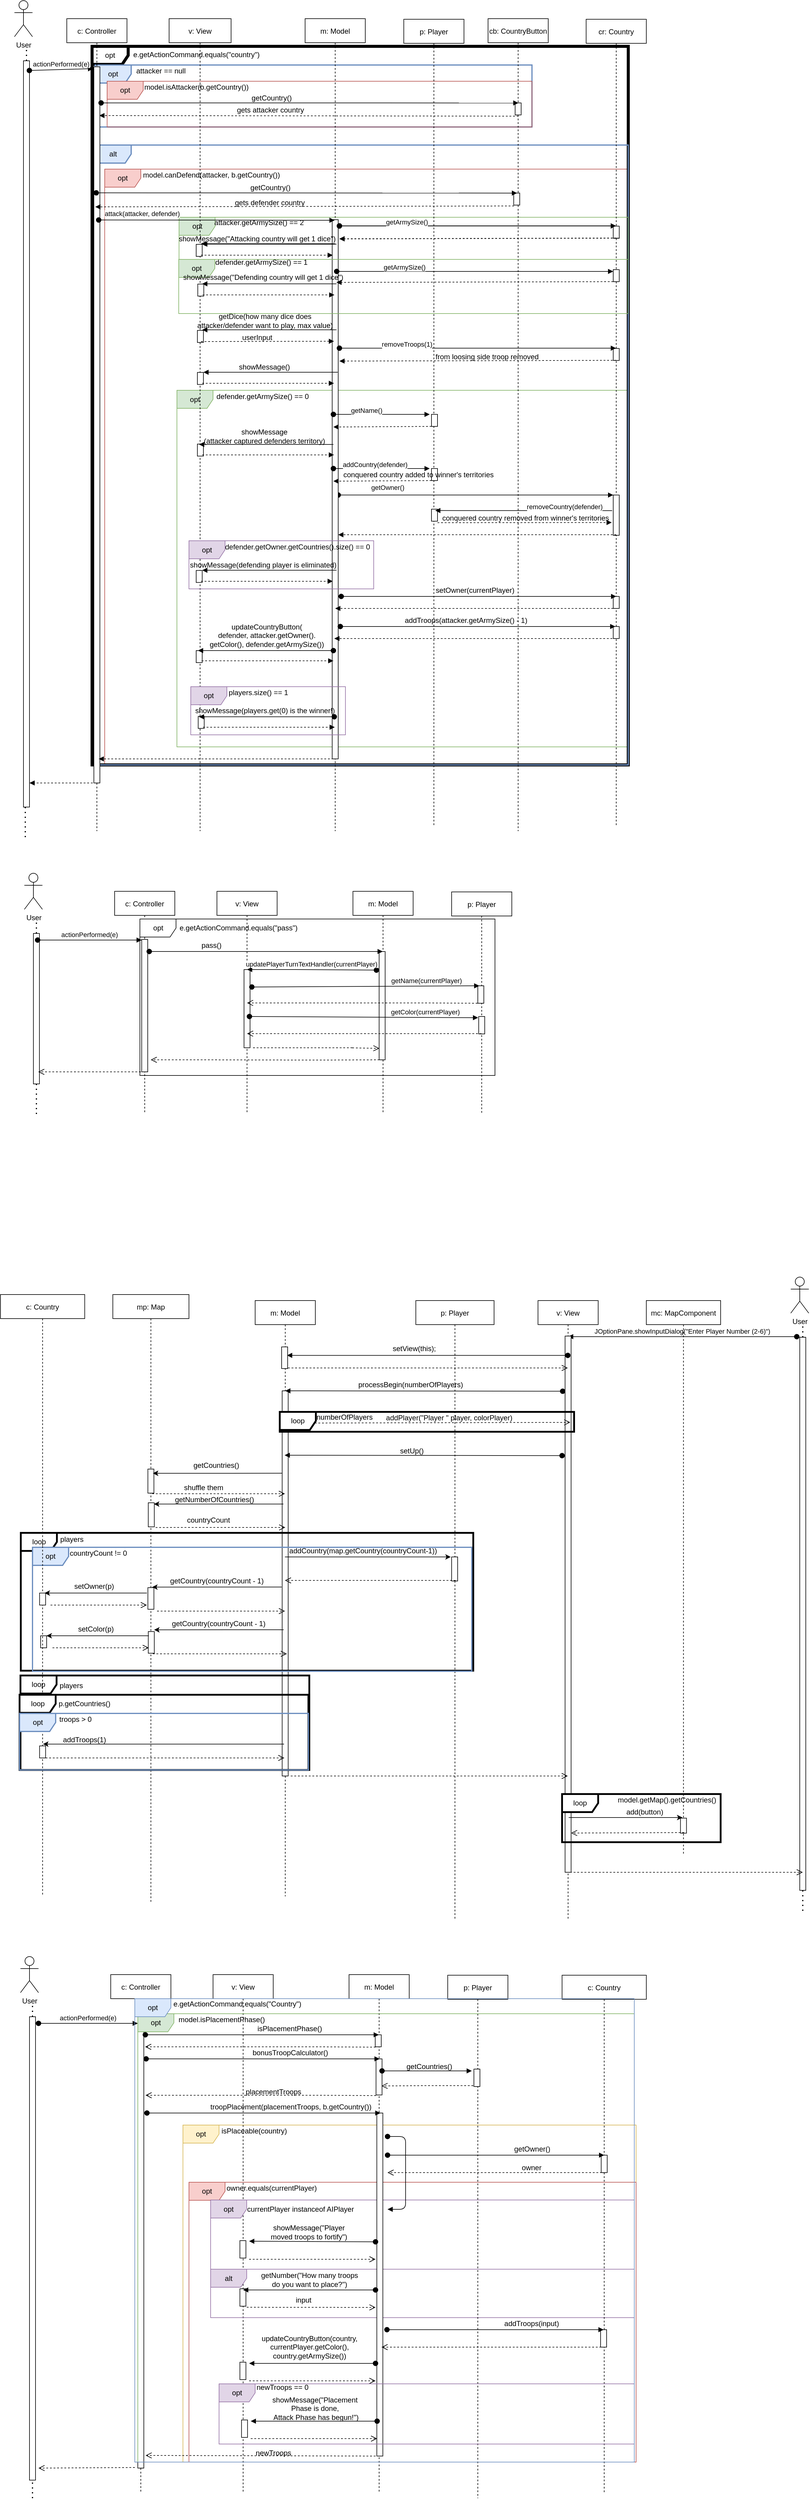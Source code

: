 <mxfile version="13.9.2" type="device"><diagram id="kgpKYQtTHZ0yAKxKKP6v" name="Page-1"><mxGraphModel dx="1468" dy="769" grid="1" gridSize="10" guides="1" tooltips="1" connect="1" arrows="1" fold="1" page="1" pageScale="1" pageWidth="1100" pageHeight="850" math="0" shadow="0"><root><mxCell id="0"/><mxCell id="1" parent="0"/><mxCell id="Do9EhI0Qk5KCxCwSJ3Aw-58" value="opt" style="shape=umlFrame;whiteSpace=wrap;html=1;fillColor=#fff2cc;strokeColor=#d6b656;" vertex="1" parent="1"><mxGeometry x="310" y="3550" width="753" height="560" as="geometry"/></mxCell><mxCell id="Do9EhI0Qk5KCxCwSJ3Aw-62" value="owner.equals(currentPlayer)" style="text;html=1;align=center;verticalAlign=middle;resizable=0;points=[];autosize=1;" vertex="1" parent="1"><mxGeometry x="372" y="3645" width="170" height="20" as="geometry"/></mxCell><mxCell id="Do9EhI0Qk5KCxCwSJ3Aw-59" value="opt" style="shape=umlFrame;whiteSpace=wrap;html=1;fillColor=#f8cecc;strokeColor=#b85450;" vertex="1" parent="1"><mxGeometry x="320" y="3645" width="743" height="465" as="geometry"/></mxCell><mxCell id="Do9EhI0Qk5KCxCwSJ3Aw-6" value="v: View" style="shape=umlLifeline;perimeter=lifelinePerimeter;container=1;collapsible=0;recursiveResize=0;rounded=0;shadow=0;strokeWidth=1;" vertex="1" parent="1"><mxGeometry x="360.01" y="3300" width="100" height="860" as="geometry"/></mxCell><mxCell id="Do9EhI0Qk5KCxCwSJ3Aw-79" value="" style="points=[];perimeter=orthogonalPerimeter;rounded=0;shadow=0;strokeWidth=1;" vertex="1" parent="Do9EhI0Qk5KCxCwSJ3Aw-6"><mxGeometry x="44.65" y="442" width="10" height="29" as="geometry"/></mxCell><mxCell id="Do9EhI0Qk5KCxCwSJ3Aw-83" value="" style="html=1;verticalAlign=bottom;endArrow=open;dashed=1;endSize=8;exitX=0.56;exitY=0.614;exitDx=0;exitDy=0;exitPerimeter=0;" edge="1" parent="1"><mxGeometry x="-0.06" relative="1" as="geometry"><mxPoint x="416.01" y="3852.78" as="sourcePoint"/><mxPoint x="630" y="3853" as="targetPoint"/><mxPoint as="offset"/><Array as="points"/></mxGeometry></mxCell><mxCell id="Do9EhI0Qk5KCxCwSJ3Aw-84" value="alt" style="shape=umlFrame;whiteSpace=wrap;html=1;fillColor=#e1d5e7;strokeColor=#9673a6;" vertex="1" parent="1"><mxGeometry x="356" y="3789.5" width="704" height="80.5" as="geometry"/></mxCell><mxCell id="Do9EhI0Qk5KCxCwSJ3Aw-73" value="opt" style="shape=umlFrame;whiteSpace=wrap;html=1;fillColor=#e1d5e7;strokeColor=#9673a6;" vertex="1" parent="1"><mxGeometry x="356" y="3674.5" width="704" height="115" as="geometry"/></mxCell><mxCell id="FjW1T7ByOl6GLfztFRBB-22" value="mp: Map" style="shape=umlLifeline;perimeter=lifelinePerimeter;container=1;collapsible=0;recursiveResize=0;rounded=0;shadow=0;strokeWidth=1;" parent="1" vertex="1"><mxGeometry x="193.5" y="2170" width="126.5" height="1010" as="geometry"/></mxCell><mxCell id="FjW1T7ByOl6GLfztFRBB-23" value="" style="points=[];perimeter=orthogonalPerimeter;rounded=0;shadow=0;strokeWidth=1;" parent="FjW1T7ByOl6GLfztFRBB-22" vertex="1"><mxGeometry x="58.25" y="487" width="10" height="36" as="geometry"/></mxCell><mxCell id="FjW1T7ByOl6GLfztFRBB-40" value="" style="points=[];perimeter=orthogonalPerimeter;rounded=0;shadow=0;strokeWidth=1;" parent="FjW1T7ByOl6GLfztFRBB-22" vertex="1"><mxGeometry x="58.89" y="560" width="10" height="36" as="geometry"/></mxCell><mxCell id="FjW1T7ByOl6GLfztFRBB-62" value="" style="points=[];perimeter=orthogonalPerimeter;rounded=0;shadow=0;strokeWidth=1;" parent="FjW1T7ByOl6GLfztFRBB-22" vertex="1"><mxGeometry x="58.25" y="290" width="10" height="40" as="geometry"/></mxCell><mxCell id="FjW1T7ByOl6GLfztFRBB-71" value="" style="points=[];perimeter=orthogonalPerimeter;rounded=0;shadow=0;strokeWidth=1;" parent="FjW1T7ByOl6GLfztFRBB-22" vertex="1"><mxGeometry x="58.89" y="346" width="10" height="40" as="geometry"/></mxCell><mxCell id="FjW1T7ByOl6GLfztFRBB-33" value="p: Player" style="shape=umlLifeline;perimeter=lifelinePerimeter;container=1;collapsible=0;recursiveResize=0;rounded=0;shadow=0;strokeWidth=1;" parent="1" vertex="1"><mxGeometry x="697" y="2180" width="130" height="1030" as="geometry"/></mxCell><mxCell id="FjW1T7ByOl6GLfztFRBB-34" value="" style="points=[];perimeter=orthogonalPerimeter;rounded=0;shadow=0;strokeWidth=1;" parent="FjW1T7ByOl6GLfztFRBB-33" vertex="1"><mxGeometry x="59.5" y="426" width="10" height="40" as="geometry"/></mxCell><mxCell id="FjW1T7ByOl6GLfztFRBB-5" value="m: Model" style="shape=umlLifeline;perimeter=lifelinePerimeter;container=1;collapsible=0;recursiveResize=0;rounded=0;shadow=0;strokeWidth=1;" parent="1" vertex="1"><mxGeometry x="430" y="2180" width="100" height="990" as="geometry"/></mxCell><mxCell id="FjW1T7ByOl6GLfztFRBB-6" value="" style="points=[];perimeter=orthogonalPerimeter;rounded=0;shadow=0;strokeWidth=1;" parent="FjW1T7ByOl6GLfztFRBB-5" vertex="1"><mxGeometry x="44.88" y="150" width="10" height="640" as="geometry"/></mxCell><mxCell id="zt03p_mn7fbqCAydvGR9-5" value="" style="points=[];perimeter=orthogonalPerimeter;rounded=0;shadow=0;strokeWidth=1;" parent="FjW1T7ByOl6GLfztFRBB-5" vertex="1"><mxGeometry x="44" y="77" width="10" height="36" as="geometry"/></mxCell><mxCell id="FjW1T7ByOl6GLfztFRBB-73" value="loop" style="shape=umlFrame;whiteSpace=wrap;html=1;strokeWidth=3;" parent="1" vertex="1"><mxGeometry x="40.01" y="2803" width="479.99" height="157" as="geometry"/></mxCell><mxCell id="FjW1T7ByOl6GLfztFRBB-32" value="loop" style="shape=umlFrame;whiteSpace=wrap;html=1;strokeWidth=3;" parent="1" vertex="1"><mxGeometry x="40.57" y="2566" width="751.87" height="229" as="geometry"/></mxCell><mxCell id="FjW1T7ByOl6GLfztFRBB-49" value="opt" style="shape=umlFrame;whiteSpace=wrap;html=1;strokeWidth=2;fillColor=#dae8fc;strokeColor=#6c8ebf;" parent="1" vertex="1"><mxGeometry x="60.01" y="2590" width="730" height="206" as="geometry"/></mxCell><mxCell id="8MueouJK-PUSHPtzhCW8-97" value="opt" style="shape=umlFrame;whiteSpace=wrap;html=1;width=60;height=30;fillColor=#f8cecc;strokeColor=#b85450;" parent="1" vertex="1"><mxGeometry x="180" y="300" width="870" height="990" as="geometry"/></mxCell><mxCell id="8MueouJK-PUSHPtzhCW8-152" value="opt" style="shape=umlFrame;whiteSpace=wrap;html=1;width=60;height=30;fillColor=#d5e8d4;strokeColor=#82b366;" parent="1" vertex="1"><mxGeometry x="300" y="667.51" width="750" height="592.49" as="geometry"/></mxCell><mxCell id="8MueouJK-PUSHPtzhCW8-87" value="opt" style="shape=umlFrame;whiteSpace=wrap;html=1;strokeWidth=5;" parent="1" vertex="1"><mxGeometry x="159" y="96" width="891" height="1194" as="geometry"/></mxCell><mxCell id="8MueouJK-PUSHPtzhCW8-96" value="alt" style="shape=umlFrame;whiteSpace=wrap;html=1;strokeWidth=2;fillColor=#dae8fc;strokeColor=#6c8ebf;" parent="1" vertex="1"><mxGeometry x="164" y="260" width="886" height="1030" as="geometry"/></mxCell><mxCell id="8MueouJK-PUSHPtzhCW8-202" value="opt" style="shape=umlFrame;whiteSpace=wrap;html=1;width=60;height=30;fillColor=#d5e8d4;strokeColor=#82b366;" parent="1" vertex="1"><mxGeometry x="303.5" y="380" width="746.5" height="70" as="geometry"/></mxCell><mxCell id="8MueouJK-PUSHPtzhCW8-188" value="" style="verticalAlign=bottom;startArrow=oval;endArrow=block;startSize=8;shadow=0;strokeWidth=1;" parent="1" edge="1"><mxGeometry relative="1" as="geometry"><mxPoint x="568" y="841.51" as="sourcePoint"/><mxPoint x="1025" y="841.51" as="targetPoint"/><Array as="points"/></mxGeometry></mxCell><mxCell id="8MueouJK-PUSHPtzhCW8-88" value="opt" style="shape=umlFrame;whiteSpace=wrap;html=1;strokeWidth=2;fillColor=#dae8fc;strokeColor=#6c8ebf;" parent="1" vertex="1"><mxGeometry x="164" y="127" width="726" height="103" as="geometry"/></mxCell><mxCell id="8MueouJK-PUSHPtzhCW8-92" value="opt" style="shape=umlFrame;whiteSpace=wrap;html=1;fillColor=#f8cecc;strokeColor=#b85450;" parent="1" vertex="1"><mxGeometry x="184" y="154" width="706" height="76" as="geometry"/></mxCell><mxCell id="8MueouJK-PUSHPtzhCW8-53" value="c: Controller" style="shape=umlLifeline;perimeter=lifelinePerimeter;container=1;collapsible=0;recursiveResize=0;rounded=0;shadow=0;strokeWidth=1;" parent="1" vertex="1"><mxGeometry x="117" y="50" width="100" height="1350" as="geometry"/></mxCell><mxCell id="8MueouJK-PUSHPtzhCW8-54" value="" style="points=[];perimeter=orthogonalPerimeter;rounded=0;shadow=0;strokeWidth=1;" parent="8MueouJK-PUSHPtzhCW8-53" vertex="1"><mxGeometry x="45" y="80" width="10" height="1190" as="geometry"/></mxCell><mxCell id="8MueouJK-PUSHPtzhCW8-55" value="User" style="shape=umlActor;verticalLabelPosition=bottom;verticalAlign=top;html=1;" parent="1" vertex="1"><mxGeometry x="30" y="20" width="30" height="60" as="geometry"/></mxCell><mxCell id="8MueouJK-PUSHPtzhCW8-56" value="m: Model" style="shape=umlLifeline;perimeter=lifelinePerimeter;container=1;collapsible=0;recursiveResize=0;rounded=0;shadow=0;strokeWidth=1;" parent="1" vertex="1"><mxGeometry x="513" y="50" width="100" height="1350" as="geometry"/></mxCell><mxCell id="8MueouJK-PUSHPtzhCW8-113" value="" style="points=[];perimeter=orthogonalPerimeter;rounded=0;shadow=0;strokeWidth=1;" parent="8MueouJK-PUSHPtzhCW8-56" vertex="1"><mxGeometry x="45" y="334" width="10" height="896" as="geometry"/></mxCell><mxCell id="8MueouJK-PUSHPtzhCW8-58" value="v: View" style="shape=umlLifeline;perimeter=lifelinePerimeter;container=1;collapsible=0;recursiveResize=0;rounded=0;shadow=0;strokeWidth=1;" parent="1" vertex="1"><mxGeometry x="287" y="50" width="103" height="1350" as="geometry"/></mxCell><mxCell id="8MueouJK-PUSHPtzhCW8-128" value="" style="points=[];perimeter=orthogonalPerimeter;rounded=0;shadow=0;strokeWidth=1;" parent="8MueouJK-PUSHPtzhCW8-58" vertex="1"><mxGeometry x="45" y="375" width="10" height="20" as="geometry"/></mxCell><mxCell id="8MueouJK-PUSHPtzhCW8-146" value="" style="verticalAlign=bottom;startArrow=none;endArrow=block;startSize=8;shadow=0;strokeWidth=1;startFill=0;" parent="8MueouJK-PUSHPtzhCW8-58" edge="1"><mxGeometry relative="1" as="geometry"><mxPoint x="278.16" y="374.7" as="sourcePoint"/><mxPoint x="55" y="374.67" as="targetPoint"/><Array as="points"/></mxGeometry></mxCell><mxCell id="8MueouJK-PUSHPtzhCW8-195" value="opt" style="shape=umlFrame;whiteSpace=wrap;html=1;width=60;height=30;fillColor=#e1d5e7;strokeColor=#9673a6;" parent="8MueouJK-PUSHPtzhCW8-58" vertex="1"><mxGeometry x="33" y="867.51" width="307" height="80" as="geometry"/></mxCell><mxCell id="8MueouJK-PUSHPtzhCW8-196" value="defender.getOwner.getCountries().size() == 0" style="text;html=1;align=center;verticalAlign=middle;resizable=0;points=[];autosize=1;" parent="8MueouJK-PUSHPtzhCW8-58" vertex="1"><mxGeometry x="83" y="867.51" width="260" height="20" as="geometry"/></mxCell><mxCell id="8MueouJK-PUSHPtzhCW8-198" value="" style="points=[];perimeter=orthogonalPerimeter;rounded=0;shadow=0;strokeWidth=1;" parent="8MueouJK-PUSHPtzhCW8-58" vertex="1"><mxGeometry x="45" y="916.84" width="10" height="20" as="geometry"/></mxCell><mxCell id="8MueouJK-PUSHPtzhCW8-199" value="" style="verticalAlign=bottom;startArrow=none;endArrow=block;startSize=8;shadow=0;strokeWidth=1;startFill=0;" parent="8MueouJK-PUSHPtzhCW8-58" edge="1"><mxGeometry relative="1" as="geometry"><mxPoint x="278.16" y="916.54" as="sourcePoint"/><mxPoint x="55" y="916.51" as="targetPoint"/><Array as="points"/></mxGeometry></mxCell><mxCell id="8MueouJK-PUSHPtzhCW8-200" value="" style="verticalAlign=bottom;startArrow=none;endArrow=block;startSize=8;shadow=0;strokeWidth=1;dashed=1;startFill=0;" parent="8MueouJK-PUSHPtzhCW8-58" edge="1"><mxGeometry relative="1" as="geometry"><mxPoint x="53" y="934.84" as="sourcePoint"/><mxPoint x="272.0" y="934.84" as="targetPoint"/><Array as="points"/></mxGeometry></mxCell><mxCell id="8MueouJK-PUSHPtzhCW8-201" value="showMessage(defending player is eliminated)" style="text;html=1;align=center;verticalAlign=middle;resizable=0;points=[];autosize=1;" parent="8MueouJK-PUSHPtzhCW8-58" vertex="1"><mxGeometry x="25.66" y="897.51" width="260" height="20" as="geometry"/></mxCell><mxCell id="8MueouJK-PUSHPtzhCW8-203" value="opt" style="shape=umlFrame;whiteSpace=wrap;html=1;width=60;height=30;fillColor=#d5e8d4;strokeColor=#82b366;" parent="8MueouJK-PUSHPtzhCW8-58" vertex="1"><mxGeometry x="16" y="400" width="746.5" height="90" as="geometry"/></mxCell><mxCell id="8MueouJK-PUSHPtzhCW8-218" value="showMessage(&quot;Defending country will get 1 dice&quot;)" style="text;html=1;align=center;verticalAlign=middle;resizable=0;points=[];autosize=1;" parent="8MueouJK-PUSHPtzhCW8-58" vertex="1"><mxGeometry x="15.66" y="420" width="280" height="20" as="geometry"/></mxCell><mxCell id="8MueouJK-PUSHPtzhCW8-219" value="" style="verticalAlign=bottom;startArrow=none;endArrow=block;startSize=8;shadow=0;strokeWidth=1;startFill=0;" parent="8MueouJK-PUSHPtzhCW8-58" edge="1"><mxGeometry relative="1" as="geometry"><mxPoint x="278.16" y="440.63" as="sourcePoint"/><mxPoint x="55" y="440.6" as="targetPoint"/><Array as="points"/></mxGeometry></mxCell><mxCell id="8MueouJK-PUSHPtzhCW8-220" value="defender.getArmySize() == 1" style="text;html=1;align=center;verticalAlign=middle;resizable=0;points=[];autosize=1;" parent="8MueouJK-PUSHPtzhCW8-58" vertex="1"><mxGeometry x="68" y="395" width="170" height="20" as="geometry"/></mxCell><mxCell id="8MueouJK-PUSHPtzhCW8-232" value="" style="points=[];perimeter=orthogonalPerimeter;rounded=0;shadow=0;strokeWidth=1;" parent="8MueouJK-PUSHPtzhCW8-58" vertex="1"><mxGeometry x="45" y="1050" width="10" height="20" as="geometry"/></mxCell><mxCell id="8MueouJK-PUSHPtzhCW8-60" value="" style="endArrow=none;dashed=1;html=1;dashPattern=1 3;strokeWidth=2;" parent="1" source="8MueouJK-PUSHPtzhCW8-61" edge="1"><mxGeometry width="50" height="50" relative="1" as="geometry"><mxPoint x="50" y="500" as="sourcePoint"/><mxPoint x="50" y="100" as="targetPoint"/></mxGeometry></mxCell><mxCell id="8MueouJK-PUSHPtzhCW8-61" value="" style="points=[];perimeter=orthogonalPerimeter;rounded=0;shadow=0;strokeWidth=1;" parent="1" vertex="1"><mxGeometry x="45" y="120" width="10" height="1240" as="geometry"/></mxCell><mxCell id="8MueouJK-PUSHPtzhCW8-62" value="" style="endArrow=none;dashed=1;html=1;dashPattern=1 3;strokeWidth=2;" parent="1" edge="1"><mxGeometry width="50" height="50" relative="1" as="geometry"><mxPoint x="48" y="1410" as="sourcePoint"/><mxPoint x="48" y="1360" as="targetPoint"/></mxGeometry></mxCell><mxCell id="8MueouJK-PUSHPtzhCW8-68" value="actionPerformed(e)" style="verticalAlign=bottom;startArrow=oval;endArrow=block;startSize=8;shadow=0;strokeWidth=1;exitX=0.98;exitY=0.013;exitDx=0;exitDy=0;exitPerimeter=0;entryX=0.002;entryY=0.031;entryDx=0;entryDy=0;entryPerimeter=0;" parent="1" source="8MueouJK-PUSHPtzhCW8-61" target="8MueouJK-PUSHPtzhCW8-87" edge="1"><mxGeometry relative="1" as="geometry"><mxPoint x="50" y="120" as="sourcePoint"/></mxGeometry></mxCell><mxCell id="8MueouJK-PUSHPtzhCW8-69" value="e.getActionCommand.equals(&quot;country&quot;)" style="text;html=1;align=center;verticalAlign=middle;resizable=0;points=[];autosize=1;" parent="1" vertex="1"><mxGeometry x="217" y="100" width="230" height="20" as="geometry"/></mxCell><mxCell id="8MueouJK-PUSHPtzhCW8-71" value="p: Player" style="shape=umlLifeline;perimeter=lifelinePerimeter;container=1;collapsible=0;recursiveResize=0;rounded=0;shadow=0;strokeWidth=1;" parent="1" vertex="1"><mxGeometry x="677" y="51" width="100" height="1339" as="geometry"/></mxCell><mxCell id="8MueouJK-PUSHPtzhCW8-191" value="" style="points=[];perimeter=orthogonalPerimeter;rounded=0;shadow=0;strokeWidth=1;" parent="8MueouJK-PUSHPtzhCW8-71" vertex="1"><mxGeometry x="46" y="814.01" width="10" height="20" as="geometry"/></mxCell><mxCell id="8MueouJK-PUSHPtzhCW8-79" value="attacker == null" style="text;html=1;align=center;verticalAlign=middle;resizable=0;points=[];autosize=1;" parent="1" vertex="1"><mxGeometry x="223" y="127" width="100" height="20" as="geometry"/></mxCell><mxCell id="8MueouJK-PUSHPtzhCW8-80" value="model.isAttacker(b.getCountry())" style="text;html=1;align=center;verticalAlign=middle;resizable=0;points=[];autosize=1;" parent="1" vertex="1"><mxGeometry x="237" y="154" width="190" height="20" as="geometry"/></mxCell><mxCell id="8MueouJK-PUSHPtzhCW8-82" value="cb: CountryButton" style="shape=umlLifeline;perimeter=lifelinePerimeter;container=1;collapsible=0;recursiveResize=0;rounded=0;shadow=0;strokeWidth=1;" parent="1" vertex="1"><mxGeometry x="817" y="50" width="100" height="1350" as="geometry"/></mxCell><mxCell id="8MueouJK-PUSHPtzhCW8-86" value="" style="points=[];perimeter=orthogonalPerimeter;rounded=0;shadow=0;strokeWidth=1;" parent="8MueouJK-PUSHPtzhCW8-82" vertex="1"><mxGeometry x="45" y="140" width="10" height="20" as="geometry"/></mxCell><mxCell id="8MueouJK-PUSHPtzhCW8-90" value="" style="verticalAlign=bottom;startArrow=oval;endArrow=block;startSize=8;shadow=0;strokeWidth=1;entryX=0.55;entryY=0.004;entryDx=0;entryDy=0;entryPerimeter=0;" parent="1" target="8MueouJK-PUSHPtzhCW8-86" edge="1"><mxGeometry relative="1" as="geometry"><mxPoint x="174" y="190" as="sourcePoint"/><mxPoint x="860" y="176" as="targetPoint"/><Array as="points"/></mxGeometry></mxCell><mxCell id="8MueouJK-PUSHPtzhCW8-95" value="getCountry()" style="text;html=1;align=center;verticalAlign=middle;resizable=0;points=[];autosize=1;" parent="1" vertex="1"><mxGeometry x="417" y="171.5" width="80" height="20" as="geometry"/></mxCell><mxCell id="8MueouJK-PUSHPtzhCW8-98" value="model.canDefend(attacker, b.getCountry())" style="text;html=1;align=center;verticalAlign=middle;resizable=0;points=[];autosize=1;" parent="1" vertex="1"><mxGeometry x="237" y="300" width="240" height="20" as="geometry"/></mxCell><mxCell id="8MueouJK-PUSHPtzhCW8-102" value="" style="verticalAlign=bottom;startArrow=oval;endArrow=block;startSize=8;shadow=0;strokeWidth=1;exitX=0.467;exitY=0.764;exitDx=0;exitDy=0;exitPerimeter=0;" parent="1" edge="1"><mxGeometry relative="1" as="geometry"><mxPoint x="170.0" y="384.54" as="sourcePoint"/><mxPoint x="562" y="385" as="targetPoint"/><Array as="points"/></mxGeometry></mxCell><mxCell id="8MueouJK-PUSHPtzhCW8-103" value="attack(attacker, defender)" style="edgeLabel;html=1;align=center;verticalAlign=middle;resizable=0;points=[];" parent="8MueouJK-PUSHPtzhCW8-102" vertex="1" connectable="0"><mxGeometry x="-0.399" y="7" relative="1" as="geometry"><mxPoint x="-46.61" y="-3.68" as="offset"/></mxGeometry></mxCell><mxCell id="8MueouJK-PUSHPtzhCW8-104" value="" style="verticalAlign=bottom;startArrow=none;endArrow=block;startSize=8;shadow=0;strokeWidth=1;exitX=0.506;exitY=0.12;exitDx=0;exitDy=0;exitPerimeter=0;dashed=1;startFill=0;" parent="1" source="8MueouJK-PUSHPtzhCW8-82" edge="1"><mxGeometry relative="1" as="geometry"><mxPoint x="276.41" y="329.51" as="sourcePoint"/><mxPoint x="171" y="211" as="targetPoint"/><Array as="points"/></mxGeometry></mxCell><mxCell id="8MueouJK-PUSHPtzhCW8-109" value="" style="points=[];perimeter=orthogonalPerimeter;rounded=0;shadow=0;strokeWidth=1;" parent="1" vertex="1"><mxGeometry x="859.66" y="339.78" width="10" height="20" as="geometry"/></mxCell><mxCell id="8MueouJK-PUSHPtzhCW8-110" value="" style="verticalAlign=bottom;startArrow=oval;endArrow=block;startSize=8;shadow=0;strokeWidth=1;exitX=0.633;exitY=0.271;exitDx=0;exitDy=0;exitPerimeter=0;entryX=0.55;entryY=0.004;entryDx=0;entryDy=0;entryPerimeter=0;" parent="1" target="8MueouJK-PUSHPtzhCW8-109" edge="1"><mxGeometry relative="1" as="geometry"><mxPoint x="165.99" y="339.4" as="sourcePoint"/><mxPoint x="857.66" y="325.78" as="targetPoint"/><Array as="points"/></mxGeometry></mxCell><mxCell id="8MueouJK-PUSHPtzhCW8-111" value="getCountry()" style="text;html=1;align=center;verticalAlign=middle;resizable=0;points=[];autosize=1;" parent="1" vertex="1"><mxGeometry x="414.66" y="321.28" width="80" height="20" as="geometry"/></mxCell><mxCell id="8MueouJK-PUSHPtzhCW8-112" value="" style="verticalAlign=bottom;startArrow=none;endArrow=block;startSize=8;shadow=0;strokeWidth=1;exitX=0.455;exitY=0.207;exitDx=0;exitDy=0;exitPerimeter=0;entryX=0.467;entryY=0.377;entryDx=0;entryDy=0;entryPerimeter=0;dashed=1;startFill=0;" parent="1" edge="1"><mxGeometry relative="1" as="geometry"><mxPoint x="860.16" y="361.24" as="sourcePoint"/><mxPoint x="164.33" y="362.72" as="targetPoint"/><Array as="points"/></mxGeometry></mxCell><mxCell id="8MueouJK-PUSHPtzhCW8-114" value="cr: Country" style="shape=umlLifeline;perimeter=lifelinePerimeter;container=1;collapsible=0;recursiveResize=0;rounded=0;shadow=0;strokeWidth=1;" parent="1" vertex="1"><mxGeometry x="980" y="51" width="100" height="1339" as="geometry"/></mxCell><mxCell id="8MueouJK-PUSHPtzhCW8-118" value="" style="points=[];perimeter=orthogonalPerimeter;rounded=0;shadow=0;strokeWidth=1;" parent="8MueouJK-PUSHPtzhCW8-114" vertex="1"><mxGeometry x="45" y="344" width="10" height="20" as="geometry"/></mxCell><mxCell id="8MueouJK-PUSHPtzhCW8-186" value="" style="points=[];perimeter=orthogonalPerimeter;rounded=0;shadow=0;strokeWidth=1;" parent="8MueouJK-PUSHPtzhCW8-114" vertex="1"><mxGeometry x="45" y="790.51" width="10" height="67" as="geometry"/></mxCell><mxCell id="8MueouJK-PUSHPtzhCW8-124" value="" style="points=[];perimeter=orthogonalPerimeter;rounded=0;shadow=0;strokeWidth=1;" parent="8MueouJK-PUSHPtzhCW8-114" vertex="1"><mxGeometry x="45" y="416" width="10" height="20" as="geometry"/></mxCell><mxCell id="8MueouJK-PUSHPtzhCW8-221" value="" style="points=[];perimeter=orthogonalPerimeter;rounded=0;shadow=0;strokeWidth=1;" parent="8MueouJK-PUSHPtzhCW8-114" vertex="1"><mxGeometry x="45" y="959" width="10" height="20" as="geometry"/></mxCell><mxCell id="8MueouJK-PUSHPtzhCW8-222" value="" style="points=[];perimeter=orthogonalPerimeter;rounded=0;shadow=0;strokeWidth=1;" parent="8MueouJK-PUSHPtzhCW8-114" vertex="1"><mxGeometry x="45" y="1009" width="10" height="20" as="geometry"/></mxCell><mxCell id="8MueouJK-PUSHPtzhCW8-116" value="" style="verticalAlign=bottom;startArrow=oval;endArrow=block;startSize=8;shadow=0;strokeWidth=1;exitX=0.467;exitY=0.764;exitDx=0;exitDy=0;exitPerimeter=0;" parent="1" target="8MueouJK-PUSHPtzhCW8-114" edge="1"><mxGeometry relative="1" as="geometry"><mxPoint x="570" y="394.54" as="sourcePoint"/><mxPoint x="962.0" y="395" as="targetPoint"/><Array as="points"/></mxGeometry></mxCell><mxCell id="8MueouJK-PUSHPtzhCW8-117" value="getArmySize()" style="edgeLabel;html=1;align=center;verticalAlign=middle;resizable=0;points=[];" parent="8MueouJK-PUSHPtzhCW8-116" vertex="1" connectable="0"><mxGeometry x="-0.399" y="7" relative="1" as="geometry"><mxPoint x="-25.96" as="offset"/></mxGeometry></mxCell><mxCell id="8MueouJK-PUSHPtzhCW8-119" value="" style="verticalAlign=bottom;startArrow=none;endArrow=block;startSize=8;shadow=0;strokeWidth=1;exitX=0.455;exitY=0.207;exitDx=0;exitDy=0;exitPerimeter=0;dashed=1;startFill=0;" parent="1" edge="1"><mxGeometry relative="1" as="geometry"><mxPoint x="1030.0" y="414.76" as="sourcePoint"/><mxPoint x="570" y="416" as="targetPoint"/><Array as="points"/></mxGeometry></mxCell><mxCell id="8MueouJK-PUSHPtzhCW8-120" value="" style="points=[];perimeter=orthogonalPerimeter;rounded=0;shadow=0;strokeWidth=1;" parent="1" vertex="1"><mxGeometry x="1025" y="394.73" width="10" height="20" as="geometry"/></mxCell><mxCell id="8MueouJK-PUSHPtzhCW8-121" value="" style="verticalAlign=bottom;startArrow=none;endArrow=block;startSize=8;shadow=0;strokeWidth=1;exitX=0.455;exitY=0.207;exitDx=0;exitDy=0;exitPerimeter=0;dashed=1;startFill=0;" parent="1" edge="1"><mxGeometry relative="1" as="geometry"><mxPoint x="1030" y="414.49" as="sourcePoint"/><mxPoint x="570" y="415.73" as="targetPoint"/><Array as="points"/></mxGeometry></mxCell><mxCell id="8MueouJK-PUSHPtzhCW8-122" value="" style="verticalAlign=bottom;startArrow=oval;endArrow=block;startSize=8;shadow=0;strokeWidth=1;exitX=0.467;exitY=0.764;exitDx=0;exitDy=0;exitPerimeter=0;" parent="1" edge="1"><mxGeometry relative="1" as="geometry"><mxPoint x="570" y="394.27" as="sourcePoint"/><mxPoint x="1029.5" y="394.27" as="targetPoint"/><Array as="points"/></mxGeometry></mxCell><mxCell id="8MueouJK-PUSHPtzhCW8-123" value="getArmySize()" style="edgeLabel;html=1;align=center;verticalAlign=middle;resizable=0;points=[];" parent="8MueouJK-PUSHPtzhCW8-122" vertex="1" connectable="0"><mxGeometry x="-0.399" y="7" relative="1" as="geometry"><mxPoint x="-25.96" as="offset"/></mxGeometry></mxCell><mxCell id="8MueouJK-PUSHPtzhCW8-125" value="" style="verticalAlign=bottom;startArrow=none;endArrow=block;startSize=8;shadow=0;strokeWidth=1;exitX=0.455;exitY=0.207;exitDx=0;exitDy=0;exitPerimeter=0;dashed=1;startFill=0;" parent="1" edge="1"><mxGeometry relative="1" as="geometry"><mxPoint x="1025" y="487.0" as="sourcePoint"/><mxPoint x="565" y="488.24" as="targetPoint"/><Array as="points"/></mxGeometry></mxCell><mxCell id="8MueouJK-PUSHPtzhCW8-126" value="" style="verticalAlign=bottom;startArrow=oval;endArrow=block;startSize=8;shadow=0;strokeWidth=1;exitX=0.467;exitY=0.764;exitDx=0;exitDy=0;exitPerimeter=0;" parent="1" edge="1"><mxGeometry relative="1" as="geometry"><mxPoint x="565.5" y="470" as="sourcePoint"/><mxPoint x="1025" y="470" as="targetPoint"/><Array as="points"/></mxGeometry></mxCell><mxCell id="8MueouJK-PUSHPtzhCW8-127" value="getArmySize()" style="edgeLabel;html=1;align=center;verticalAlign=middle;resizable=0;points=[];" parent="8MueouJK-PUSHPtzhCW8-126" vertex="1" connectable="0"><mxGeometry x="-0.399" y="7" relative="1" as="geometry"><mxPoint x="-25.96" as="offset"/></mxGeometry></mxCell><mxCell id="8MueouJK-PUSHPtzhCW8-129" value="" style="verticalAlign=bottom;startArrow=none;endArrow=block;startSize=8;shadow=0;strokeWidth=1;startFill=0;" parent="1" edge="1"><mxGeometry relative="1" as="geometry"><mxPoint x="563.16" y="424.03" as="sourcePoint"/><mxPoint x="340" y="424" as="targetPoint"/><Array as="points"/></mxGeometry></mxCell><mxCell id="8MueouJK-PUSHPtzhCW8-130" value="showMessage(&quot;Attacking country will get 1 dice&quot;)" style="text;html=1;align=center;verticalAlign=middle;resizable=0;points=[];autosize=1;" parent="1" vertex="1"><mxGeometry x="293" y="405.5" width="280" height="20" as="geometry"/></mxCell><mxCell id="8MueouJK-PUSHPtzhCW8-132" value="" style="verticalAlign=bottom;startArrow=none;endArrow=block;startSize=8;shadow=0;strokeWidth=1;dashed=1;startFill=0;" parent="1" edge="1"><mxGeometry relative="1" as="geometry"><mxPoint x="340" y="443" as="sourcePoint"/><mxPoint x="559" y="443" as="targetPoint"/><Array as="points"/></mxGeometry></mxCell><mxCell id="8MueouJK-PUSHPtzhCW8-138" value="" style="points=[];perimeter=orthogonalPerimeter;rounded=0;shadow=0;strokeWidth=1;" parent="1" vertex="1"><mxGeometry x="334" y="568.01" width="10" height="20" as="geometry"/></mxCell><mxCell id="8MueouJK-PUSHPtzhCW8-139" value="" style="verticalAlign=bottom;startArrow=none;endArrow=block;startSize=8;shadow=0;strokeWidth=1;startFill=0;" parent="1" edge="1"><mxGeometry relative="1" as="geometry"><mxPoint x="565.16" y="567.04" as="sourcePoint"/><mxPoint x="342" y="567.01" as="targetPoint"/><Array as="points"/></mxGeometry></mxCell><mxCell id="8MueouJK-PUSHPtzhCW8-140" value="getDice(how many dice does &lt;br&gt;attacker/defender want to play, max value)" style="text;html=1;align=center;verticalAlign=middle;resizable=0;points=[];autosize=1;" parent="1" vertex="1"><mxGeometry x="326" y="537" width="240" height="30" as="geometry"/></mxCell><mxCell id="8MueouJK-PUSHPtzhCW8-141" value="" style="verticalAlign=bottom;startArrow=none;endArrow=block;startSize=8;shadow=0;strokeWidth=1;dashed=1;startFill=0;" parent="1" edge="1"><mxGeometry relative="1" as="geometry"><mxPoint x="340" y="586.51" as="sourcePoint"/><mxPoint x="561.0" y="586.01" as="targetPoint"/><Array as="points"/></mxGeometry></mxCell><mxCell id="8MueouJK-PUSHPtzhCW8-142" value="" style="points=[];perimeter=orthogonalPerimeter;rounded=0;shadow=0;strokeWidth=1;" parent="1" vertex="1"><mxGeometry x="1025" y="597.97" width="10" height="20" as="geometry"/></mxCell><mxCell id="8MueouJK-PUSHPtzhCW8-143" value="" style="verticalAlign=bottom;startArrow=none;endArrow=block;startSize=8;shadow=0;strokeWidth=1;exitX=0.455;exitY=0.207;exitDx=0;exitDy=0;exitPerimeter=0;dashed=1;startFill=0;" parent="1" edge="1"><mxGeometry relative="1" as="geometry"><mxPoint x="1030" y="617.73" as="sourcePoint"/><mxPoint x="570" y="618.97" as="targetPoint"/><Array as="points"/></mxGeometry></mxCell><mxCell id="8MueouJK-PUSHPtzhCW8-144" value="" style="verticalAlign=bottom;startArrow=oval;endArrow=block;startSize=8;shadow=0;strokeWidth=1;exitX=0.467;exitY=0.764;exitDx=0;exitDy=0;exitPerimeter=0;" parent="1" edge="1"><mxGeometry relative="1" as="geometry"><mxPoint x="570" y="597.51" as="sourcePoint"/><mxPoint x="1029.5" y="597.51" as="targetPoint"/><Array as="points"/></mxGeometry></mxCell><mxCell id="8MueouJK-PUSHPtzhCW8-145" value="removeTroops(1)" style="edgeLabel;html=1;align=center;verticalAlign=middle;resizable=0;points=[];" parent="8MueouJK-PUSHPtzhCW8-144" vertex="1" connectable="0"><mxGeometry x="-0.399" y="7" relative="1" as="geometry"><mxPoint x="-25.96" as="offset"/></mxGeometry></mxCell><mxCell id="8MueouJK-PUSHPtzhCW8-147" value="" style="points=[];perimeter=orthogonalPerimeter;rounded=0;shadow=0;strokeWidth=1;" parent="1" vertex="1"><mxGeometry x="334" y="637.84" width="10" height="20" as="geometry"/></mxCell><mxCell id="8MueouJK-PUSHPtzhCW8-148" value="" style="verticalAlign=bottom;startArrow=none;endArrow=block;startSize=8;shadow=0;strokeWidth=1;startFill=0;" parent="1" edge="1"><mxGeometry relative="1" as="geometry"><mxPoint x="567.16" y="637.54" as="sourcePoint"/><mxPoint x="344" y="637.51" as="targetPoint"/><Array as="points"/></mxGeometry></mxCell><mxCell id="8MueouJK-PUSHPtzhCW8-149" value="" style="verticalAlign=bottom;startArrow=none;endArrow=block;startSize=8;shadow=0;strokeWidth=1;dashed=1;startFill=0;" parent="1" edge="1"><mxGeometry relative="1" as="geometry"><mxPoint x="342" y="655.84" as="sourcePoint"/><mxPoint x="561.0" y="655.84" as="targetPoint"/><Array as="points"/></mxGeometry></mxCell><mxCell id="8MueouJK-PUSHPtzhCW8-150" value="showMessage()" style="text;html=1;align=center;verticalAlign=middle;resizable=0;points=[];autosize=1;" parent="1" vertex="1"><mxGeometry x="394.66" y="618.51" width="100" height="20" as="geometry"/></mxCell><mxCell id="8MueouJK-PUSHPtzhCW8-153" value="defender.getArmySize() == 0" style="text;html=1;align=center;verticalAlign=middle;resizable=0;points=[];autosize=1;" parent="1" vertex="1"><mxGeometry x="357" y="667.51" width="170" height="20" as="geometry"/></mxCell><mxCell id="8MueouJK-PUSHPtzhCW8-154" value="" style="points=[];perimeter=orthogonalPerimeter;rounded=0;shadow=0;strokeWidth=1;" parent="1" vertex="1"><mxGeometry x="334" y="756.84" width="10" height="20" as="geometry"/></mxCell><mxCell id="8MueouJK-PUSHPtzhCW8-155" value="" style="verticalAlign=bottom;startArrow=none;endArrow=block;startSize=8;shadow=0;strokeWidth=1;dashed=1;startFill=0;" parent="1" edge="1"><mxGeometry relative="1" as="geometry"><mxPoint x="342" y="774.84" as="sourcePoint"/><mxPoint x="561" y="774.84" as="targetPoint"/><Array as="points"/></mxGeometry></mxCell><mxCell id="8MueouJK-PUSHPtzhCW8-156" value="showMessage&lt;br&gt;(attacker captured defenders territory)" style="text;html=1;align=center;verticalAlign=middle;resizable=0;points=[];autosize=1;" parent="1" vertex="1"><mxGeometry x="334.66" y="728.51" width="220" height="30" as="geometry"/></mxCell><mxCell id="8MueouJK-PUSHPtzhCW8-157" value="" style="verticalAlign=bottom;startArrow=none;endArrow=block;startSize=8;shadow=0;strokeWidth=1;startFill=0;" parent="1" edge="1"><mxGeometry relative="1" as="geometry"><mxPoint x="560.0" y="757.54" as="sourcePoint"/><mxPoint x="336.84" y="757.51" as="targetPoint"/><Array as="points"/></mxGeometry></mxCell><mxCell id="8MueouJK-PUSHPtzhCW8-160" value="" style="verticalAlign=bottom;startArrow=oval;endArrow=block;startSize=8;shadow=0;strokeWidth=1;" parent="1" edge="1"><mxGeometry relative="1" as="geometry"><mxPoint x="560" y="707.51" as="sourcePoint"/><mxPoint x="720" y="707.51" as="targetPoint"/><Array as="points"/></mxGeometry></mxCell><mxCell id="8MueouJK-PUSHPtzhCW8-161" value="getName()" style="edgeLabel;html=1;align=center;verticalAlign=middle;resizable=0;points=[];" parent="8MueouJK-PUSHPtzhCW8-160" vertex="1" connectable="0"><mxGeometry x="-0.399" y="7" relative="1" as="geometry"><mxPoint x="7" as="offset"/></mxGeometry></mxCell><mxCell id="8MueouJK-PUSHPtzhCW8-164" value="" style="points=[];perimeter=orthogonalPerimeter;rounded=0;shadow=0;strokeWidth=1;" parent="1" vertex="1"><mxGeometry x="723" y="707.51" width="10" height="20" as="geometry"/></mxCell><mxCell id="8MueouJK-PUSHPtzhCW8-165" value="" style="verticalAlign=bottom;startArrow=none;endArrow=block;startSize=8;shadow=0;strokeWidth=1;dashed=1;startFill=0;" parent="1" edge="1"><mxGeometry relative="1" as="geometry"><mxPoint x="342" y="586.01" as="sourcePoint"/><mxPoint x="342" y="586.51" as="targetPoint"/><Array as="points"/></mxGeometry></mxCell><mxCell id="8MueouJK-PUSHPtzhCW8-166" value="" style="verticalAlign=bottom;startArrow=none;endArrow=block;startSize=8;shadow=0;strokeWidth=1;exitX=0.455;exitY=0.207;exitDx=0;exitDy=0;exitPerimeter=0;dashed=1;startFill=0;" parent="1" edge="1"><mxGeometry relative="1" as="geometry"><mxPoint x="723" y="727.51" as="sourcePoint"/><mxPoint x="560" y="728.51" as="targetPoint"/><Array as="points"/></mxGeometry></mxCell><mxCell id="8MueouJK-PUSHPtzhCW8-181" value="" style="verticalAlign=bottom;startArrow=oval;endArrow=block;startSize=8;shadow=0;strokeWidth=1;" parent="1" edge="1"><mxGeometry relative="1" as="geometry"><mxPoint x="560" y="797.51" as="sourcePoint"/><mxPoint x="720" y="797.51" as="targetPoint"/><Array as="points"/></mxGeometry></mxCell><mxCell id="8MueouJK-PUSHPtzhCW8-182" value="addCountry(defender)" style="edgeLabel;html=1;align=center;verticalAlign=middle;resizable=0;points=[];" parent="8MueouJK-PUSHPtzhCW8-181" vertex="1" connectable="0"><mxGeometry x="-0.399" y="7" relative="1" as="geometry"><mxPoint x="21.17" as="offset"/></mxGeometry></mxCell><mxCell id="8MueouJK-PUSHPtzhCW8-183" value="" style="points=[];perimeter=orthogonalPerimeter;rounded=0;shadow=0;strokeWidth=1;" parent="1" vertex="1"><mxGeometry x="723" y="797.51" width="10" height="20" as="geometry"/></mxCell><mxCell id="8MueouJK-PUSHPtzhCW8-184" value="" style="verticalAlign=bottom;startArrow=none;endArrow=block;startSize=8;shadow=0;strokeWidth=1;exitX=0.455;exitY=0.207;exitDx=0;exitDy=0;exitPerimeter=0;dashed=1;startFill=0;" parent="1" edge="1"><mxGeometry relative="1" as="geometry"><mxPoint x="723" y="817.51" as="sourcePoint"/><mxPoint x="560" y="818.51" as="targetPoint"/><Array as="points"/></mxGeometry></mxCell><mxCell id="8MueouJK-PUSHPtzhCW8-185" value="getOwner()" style="edgeLabel;html=1;align=center;verticalAlign=middle;resizable=0;points=[];" parent="1" vertex="1" connectable="0"><mxGeometry x="428.207" y="832.51" as="geometry"><mxPoint x="222" y="-4" as="offset"/></mxGeometry></mxCell><mxCell id="8MueouJK-PUSHPtzhCW8-190" value="" style="verticalAlign=bottom;startArrow=none;endArrow=block;startSize=8;shadow=0;strokeWidth=1;startFill=0;entryX=0.522;entryY=0.725;entryDx=0;entryDy=0;entryPerimeter=0;" parent="1" edge="1"><mxGeometry relative="1" as="geometry"><mxPoint x="1023.16" y="867.54" as="sourcePoint"/><mxPoint x="729.2" y="867.285" as="targetPoint"/><Array as="points"/></mxGeometry></mxCell><mxCell id="8MueouJK-PUSHPtzhCW8-192" value="removeCountry(defender)" style="edgeLabel;html=1;align=center;verticalAlign=middle;resizable=0;points=[];" parent="1" vertex="1" connectable="0"><mxGeometry x="960.003" y="867.51" as="geometry"><mxPoint x="-16" y="-7" as="offset"/></mxGeometry></mxCell><mxCell id="8MueouJK-PUSHPtzhCW8-193" value="" style="verticalAlign=bottom;startArrow=none;endArrow=block;startSize=8;shadow=0;strokeWidth=1;dashed=1;startFill=0;entryX=-0.25;entryY=0.682;entryDx=0;entryDy=0;entryPerimeter=0;" parent="1" target="8MueouJK-PUSHPtzhCW8-186" edge="1"><mxGeometry relative="1" as="geometry"><mxPoint x="733" y="887.51" as="sourcePoint"/><mxPoint x="952" y="887.51" as="targetPoint"/><Array as="points"/></mxGeometry></mxCell><mxCell id="8MueouJK-PUSHPtzhCW8-194" value="" style="verticalAlign=bottom;startArrow=none;endArrow=block;startSize=8;shadow=0;strokeWidth=1;exitX=0.455;exitY=0.207;exitDx=0;exitDy=0;exitPerimeter=0;dashed=1;startFill=0;" parent="1" edge="1"><mxGeometry relative="1" as="geometry"><mxPoint x="1030" y="907.51" as="sourcePoint"/><mxPoint x="568" y="907.51" as="targetPoint"/><Array as="points"/></mxGeometry></mxCell><mxCell id="8MueouJK-PUSHPtzhCW8-211" value="" style="points=[];perimeter=orthogonalPerimeter;rounded=0;shadow=0;strokeWidth=1;" parent="1" vertex="1"><mxGeometry x="334.66" y="491" width="10" height="20" as="geometry"/></mxCell><mxCell id="8MueouJK-PUSHPtzhCW8-213" value="" style="verticalAlign=bottom;startArrow=none;endArrow=block;startSize=8;shadow=0;strokeWidth=1;dashed=1;startFill=0;" parent="1" edge="1"><mxGeometry relative="1" as="geometry"><mxPoint x="342.66" y="509" as="sourcePoint"/><mxPoint x="561.66" y="509" as="targetPoint"/><Array as="points"/></mxGeometry></mxCell><mxCell id="8MueouJK-PUSHPtzhCW8-217" value="attacker.getArmySize() == 2" style="text;html=1;align=center;verticalAlign=middle;resizable=0;points=[];autosize=1;" parent="1" vertex="1"><mxGeometry x="356" y="378.5" width="160" height="20" as="geometry"/></mxCell><mxCell id="8MueouJK-PUSHPtzhCW8-223" value="" style="verticalAlign=bottom;startArrow=oval;endArrow=block;startSize=8;shadow=0;strokeWidth=1;" parent="1" edge="1"><mxGeometry relative="1" as="geometry"><mxPoint x="573" y="1010.0" as="sourcePoint"/><mxPoint x="1030" y="1010.0" as="targetPoint"/><Array as="points"/></mxGeometry></mxCell><mxCell id="8MueouJK-PUSHPtzhCW8-224" value="" style="verticalAlign=bottom;startArrow=none;endArrow=block;startSize=8;shadow=0;strokeWidth=1;exitX=0.455;exitY=0.207;exitDx=0;exitDy=0;exitPerimeter=0;dashed=1;startFill=0;" parent="1" edge="1"><mxGeometry relative="1" as="geometry"><mxPoint x="1025" y="1030.0" as="sourcePoint"/><mxPoint x="563" y="1030.0" as="targetPoint"/><Array as="points"/></mxGeometry></mxCell><mxCell id="8MueouJK-PUSHPtzhCW8-225" value="setOwner(currentPlayer)" style="text;html=1;align=center;verticalAlign=middle;resizable=0;points=[];autosize=1;" parent="1" vertex="1"><mxGeometry x="720" y="990" width="150" height="20" as="geometry"/></mxCell><mxCell id="8MueouJK-PUSHPtzhCW8-226" value="addTroops(attacker.getArmySize() - 1)" style="text;html=1;align=center;verticalAlign=middle;resizable=0;points=[];autosize=1;" parent="1" vertex="1"><mxGeometry x="670" y="1040" width="220" height="20" as="geometry"/></mxCell><mxCell id="8MueouJK-PUSHPtzhCW8-227" value="updateCountryButton(&lt;br&gt;defender, attacker.getOwner().&lt;br&gt;getColor(), defender.getArmySize())" style="text;html=1;align=center;verticalAlign=middle;resizable=0;points=[];autosize=1;" parent="1" vertex="1"><mxGeometry x="344.0" y="1050" width="210" height="50" as="geometry"/></mxCell><mxCell id="8MueouJK-PUSHPtzhCW8-228" value="" style="verticalAlign=bottom;startArrow=oval;endArrow=block;startSize=8;shadow=0;strokeWidth=1;" parent="1" edge="1"><mxGeometry relative="1" as="geometry"><mxPoint x="571.5" y="1060" as="sourcePoint"/><mxPoint x="1028.5" y="1060" as="targetPoint"/><Array as="points"/></mxGeometry></mxCell><mxCell id="8MueouJK-PUSHPtzhCW8-229" value="" style="verticalAlign=bottom;startArrow=none;endArrow=block;startSize=8;shadow=0;strokeWidth=1;exitX=0.455;exitY=0.207;exitDx=0;exitDy=0;exitPerimeter=0;dashed=1;startFill=0;" parent="1" edge="1"><mxGeometry relative="1" as="geometry"><mxPoint x="1023.5" y="1080" as="sourcePoint"/><mxPoint x="561.5" y="1080" as="targetPoint"/><Array as="points"/></mxGeometry></mxCell><mxCell id="8MueouJK-PUSHPtzhCW8-230" value="" style="verticalAlign=bottom;startArrow=oval;endArrow=block;startSize=8;shadow=0;strokeWidth=1;" parent="1" edge="1"><mxGeometry relative="1" as="geometry"><mxPoint x="560" y="1100" as="sourcePoint"/><mxPoint x="335" y="1100" as="targetPoint"/><Array as="points"/></mxGeometry></mxCell><mxCell id="8MueouJK-PUSHPtzhCW8-231" value="" style="verticalAlign=bottom;startArrow=none;endArrow=block;startSize=8;shadow=0;strokeWidth=1;dashed=1;startFill=0;" parent="1" edge="1"><mxGeometry relative="1" as="geometry"><mxPoint x="341" y="1117" as="sourcePoint"/><mxPoint x="560" y="1117" as="targetPoint"/><Array as="points"/></mxGeometry></mxCell><mxCell id="8MueouJK-PUSHPtzhCW8-234" value="opt" style="shape=umlFrame;whiteSpace=wrap;html=1;width=60;height=30;fillColor=#e1d5e7;strokeColor=#9673a6;" parent="1" vertex="1"><mxGeometry x="323" y="1160" width="257" height="80" as="geometry"/></mxCell><mxCell id="8MueouJK-PUSHPtzhCW8-235" value="players.size() == 1" style="text;html=1;align=center;verticalAlign=middle;resizable=0;points=[];autosize=1;" parent="1" vertex="1"><mxGeometry x="380" y="1160" width="110" height="20" as="geometry"/></mxCell><mxCell id="8MueouJK-PUSHPtzhCW8-236" value="" style="points=[];perimeter=orthogonalPerimeter;rounded=0;shadow=0;strokeWidth=1;" parent="1" vertex="1"><mxGeometry x="335.34" y="1209.33" width="10" height="20" as="geometry"/></mxCell><mxCell id="8MueouJK-PUSHPtzhCW8-237" value="" style="verticalAlign=bottom;startArrow=none;endArrow=block;startSize=8;shadow=0;strokeWidth=1;dashed=1;startFill=0;" parent="1" edge="1"><mxGeometry relative="1" as="geometry"><mxPoint x="343.34" y="1227.33" as="sourcePoint"/><mxPoint x="562.34" y="1227.33" as="targetPoint"/><Array as="points"/></mxGeometry></mxCell><mxCell id="8MueouJK-PUSHPtzhCW8-238" value="showMessage(players.get(0) is the winner!)" style="text;html=1;align=center;verticalAlign=middle;resizable=0;points=[];autosize=1;" parent="1" vertex="1"><mxGeometry x="321" y="1190" width="250" height="20" as="geometry"/></mxCell><mxCell id="8MueouJK-PUSHPtzhCW8-239" value="" style="verticalAlign=bottom;startArrow=oval;endArrow=block;startSize=8;shadow=0;strokeWidth=1;" parent="1" edge="1"><mxGeometry relative="1" as="geometry"><mxPoint x="561.5" y="1210" as="sourcePoint"/><mxPoint x="336.5" y="1210" as="targetPoint"/><Array as="points"/></mxGeometry></mxCell><mxCell id="8MueouJK-PUSHPtzhCW8-240" value="" style="verticalAlign=bottom;startArrow=none;endArrow=block;startSize=8;shadow=0;strokeWidth=1;dashed=1;startFill=0;" parent="1" edge="1"><mxGeometry relative="1" as="geometry"><mxPoint x="560" y="1280" as="sourcePoint"/><mxPoint x="170" y="1280" as="targetPoint"/><Array as="points"/></mxGeometry></mxCell><mxCell id="8MueouJK-PUSHPtzhCW8-241" value="" style="verticalAlign=bottom;startArrow=none;endArrow=block;startSize=8;shadow=0;strokeWidth=1;dashed=1;startFill=0;" parent="1" edge="1"><mxGeometry relative="1" as="geometry"><mxPoint x="160" y="1320" as="sourcePoint"/><mxPoint x="55" y="1320" as="targetPoint"/><Array as="points"/></mxGeometry></mxCell><mxCell id="8MueouJK-PUSHPtzhCW8-242" value="c: Controller" style="shape=umlLifeline;perimeter=lifelinePerimeter;container=1;collapsible=0;recursiveResize=0;rounded=0;shadow=0;strokeWidth=1;" parent="1" vertex="1"><mxGeometry x="196.5" y="1500" width="100" height="370" as="geometry"/></mxCell><mxCell id="8MueouJK-PUSHPtzhCW8-243" value="" style="points=[];perimeter=orthogonalPerimeter;rounded=0;shadow=0;strokeWidth=1;" parent="8MueouJK-PUSHPtzhCW8-242" vertex="1"><mxGeometry x="45" y="80" width="10" height="220" as="geometry"/></mxCell><mxCell id="8MueouJK-PUSHPtzhCW8-244" value="User" style="shape=umlActor;verticalLabelPosition=bottom;verticalAlign=top;html=1;" parent="1" vertex="1"><mxGeometry x="46.5" y="1470" width="30" height="60" as="geometry"/></mxCell><mxCell id="8MueouJK-PUSHPtzhCW8-245" value="m: Model" style="shape=umlLifeline;perimeter=lifelinePerimeter;container=1;collapsible=0;recursiveResize=0;rounded=0;shadow=0;strokeWidth=1;" parent="1" vertex="1"><mxGeometry x="592.5" y="1500" width="100" height="370" as="geometry"/></mxCell><mxCell id="8MueouJK-PUSHPtzhCW8-246" value="" style="points=[];perimeter=orthogonalPerimeter;rounded=0;shadow=0;strokeWidth=1;" parent="8MueouJK-PUSHPtzhCW8-245" vertex="1"><mxGeometry x="43.5" y="100" width="10" height="180" as="geometry"/></mxCell><mxCell id="8MueouJK-PUSHPtzhCW8-247" value="v: View" style="shape=umlLifeline;perimeter=lifelinePerimeter;container=1;collapsible=0;recursiveResize=0;rounded=0;shadow=0;strokeWidth=1;" parent="1" vertex="1"><mxGeometry x="366.5" y="1500" width="100" height="370" as="geometry"/></mxCell><mxCell id="8MueouJK-PUSHPtzhCW8-248" value="" style="points=[];perimeter=orthogonalPerimeter;rounded=0;shadow=0;strokeWidth=1;" parent="8MueouJK-PUSHPtzhCW8-247" vertex="1"><mxGeometry x="45" y="130" width="10" height="130" as="geometry"/></mxCell><mxCell id="8MueouJK-PUSHPtzhCW8-249" value="" style="endArrow=none;dashed=1;html=1;dashPattern=1 3;strokeWidth=2;" parent="1" source="8MueouJK-PUSHPtzhCW8-250" edge="1"><mxGeometry width="50" height="50" relative="1" as="geometry"><mxPoint x="66.5" y="1950" as="sourcePoint"/><mxPoint x="66.5" y="1550" as="targetPoint"/></mxGeometry></mxCell><mxCell id="8MueouJK-PUSHPtzhCW8-250" value="" style="points=[];perimeter=orthogonalPerimeter;rounded=0;shadow=0;strokeWidth=1;" parent="1" vertex="1"><mxGeometry x="61.5" y="1570" width="10" height="250" as="geometry"/></mxCell><mxCell id="8MueouJK-PUSHPtzhCW8-251" value="" style="endArrow=none;dashed=1;html=1;dashPattern=1 3;strokeWidth=2;" parent="1" target="8MueouJK-PUSHPtzhCW8-250" edge="1"><mxGeometry width="50" height="50" relative="1" as="geometry"><mxPoint x="66.5" y="1870" as="sourcePoint"/><mxPoint x="66.5" y="1550" as="targetPoint"/></mxGeometry></mxCell><mxCell id="8MueouJK-PUSHPtzhCW8-252" value="" style="verticalAlign=bottom;startArrow=oval;endArrow=block;startSize=8;shadow=0;strokeWidth=1;" parent="1" target="8MueouJK-PUSHPtzhCW8-245" edge="1"><mxGeometry relative="1" as="geometry"><mxPoint x="254" y="1600" as="sourcePoint"/><mxPoint x="429" y="1600" as="targetPoint"/></mxGeometry></mxCell><mxCell id="8MueouJK-PUSHPtzhCW8-253" value="updatePlayerTurnTextHandler(currentPlayer)" style="verticalAlign=bottom;startArrow=oval;endArrow=block;startSize=8;shadow=0;strokeWidth=1;exitX=-0.45;exitY=0.172;exitDx=0;exitDy=0;exitPerimeter=0;" parent="1" source="8MueouJK-PUSHPtzhCW8-246" target="8MueouJK-PUSHPtzhCW8-247" edge="1"><mxGeometry relative="1" as="geometry"><mxPoint x="596.5" y="1630" as="sourcePoint"/><mxPoint x="884.5" y="1670" as="targetPoint"/><Array as="points"><mxPoint x="506.5" y="1630"/></Array></mxGeometry></mxCell><mxCell id="8MueouJK-PUSHPtzhCW8-254" value="" style="html=1;verticalAlign=bottom;endArrow=open;dashed=1;endSize=8;" parent="1" edge="1"><mxGeometry x="-0.06" relative="1" as="geometry"><mxPoint x="426.5" y="1760" as="sourcePoint"/><mxPoint x="636.5" y="1761" as="targetPoint"/><mxPoint as="offset"/><Array as="points"><mxPoint x="596.5" y="1760"/><mxPoint x="586.5" y="1760"/></Array></mxGeometry></mxCell><mxCell id="8MueouJK-PUSHPtzhCW8-255" value="" style="html=1;verticalAlign=bottom;endArrow=open;dashed=1;endSize=8;" parent="1" source="8MueouJK-PUSHPtzhCW8-242" edge="1"><mxGeometry x="-0.06" relative="1" as="geometry"><mxPoint x="246.5" y="1730" as="sourcePoint"/><mxPoint x="69.5" y="1800" as="targetPoint"/><mxPoint as="offset"/><Array as="points"><mxPoint x="166.5" y="1800"/></Array></mxGeometry></mxCell><mxCell id="8MueouJK-PUSHPtzhCW8-256" value="opt" style="shape=umlFrame;whiteSpace=wrap;html=1;" parent="1" vertex="1"><mxGeometry x="238.5" y="1546" width="590" height="260" as="geometry"/></mxCell><mxCell id="8MueouJK-PUSHPtzhCW8-257" value="actionPerformed(e)" style="verticalAlign=bottom;startArrow=oval;endArrow=block;startSize=8;shadow=0;strokeWidth=1;exitX=0.7;exitY=0.044;exitDx=0;exitDy=0;exitPerimeter=0;" parent="1" source="8MueouJK-PUSHPtzhCW8-250" target="8MueouJK-PUSHPtzhCW8-243" edge="1"><mxGeometry relative="1" as="geometry"><mxPoint x="66.5" y="1570" as="sourcePoint"/></mxGeometry></mxCell><mxCell id="8MueouJK-PUSHPtzhCW8-258" value="e.getActionCommand.equals(&quot;pass&quot;)" style="text;html=1;align=center;verticalAlign=middle;resizable=0;points=[];autosize=1;" parent="1" vertex="1"><mxGeometry x="296.5" y="1551" width="210" height="20" as="geometry"/></mxCell><mxCell id="8MueouJK-PUSHPtzhCW8-259" value="pass()" style="text;html=1;align=center;verticalAlign=middle;resizable=0;points=[];autosize=1;" parent="1" vertex="1"><mxGeometry x="331.5" y="1580" width="50" height="20" as="geometry"/></mxCell><mxCell id="8MueouJK-PUSHPtzhCW8-260" value="p: Player" style="shape=umlLifeline;perimeter=lifelinePerimeter;container=1;collapsible=0;recursiveResize=0;rounded=0;shadow=0;strokeWidth=1;" parent="1" vertex="1"><mxGeometry x="756.5" y="1501" width="100" height="370" as="geometry"/></mxCell><mxCell id="8MueouJK-PUSHPtzhCW8-261" value="" style="points=[];perimeter=orthogonalPerimeter;rounded=0;shadow=0;strokeWidth=1;" parent="8MueouJK-PUSHPtzhCW8-260" vertex="1"><mxGeometry x="43.5" y="156" width="10" height="29" as="geometry"/></mxCell><mxCell id="8MueouJK-PUSHPtzhCW8-262" value="" style="points=[];perimeter=orthogonalPerimeter;rounded=0;shadow=0;strokeWidth=1;" parent="8MueouJK-PUSHPtzhCW8-260" vertex="1"><mxGeometry x="45" y="207" width="10" height="29" as="geometry"/></mxCell><mxCell id="8MueouJK-PUSHPtzhCW8-263" value="getName(currentPlayer)" style="verticalAlign=bottom;startArrow=oval;endArrow=block;startSize=8;shadow=0;strokeWidth=1;exitX=1.3;exitY=0.223;exitDx=0;exitDy=0;exitPerimeter=0;entryX=0.25;entryY=0;entryDx=0;entryDy=0;entryPerimeter=0;" parent="1" source="8MueouJK-PUSHPtzhCW8-248" target="8MueouJK-PUSHPtzhCW8-261" edge="1"><mxGeometry x="0.537" relative="1" as="geometry"><mxPoint x="422.5" y="1640" as="sourcePoint"/><mxPoint x="595.5" y="1642.08" as="targetPoint"/><Array as="points"/><mxPoint as="offset"/></mxGeometry></mxCell><mxCell id="8MueouJK-PUSHPtzhCW8-264" value="" style="html=1;verticalAlign=bottom;endArrow=open;dashed=1;endSize=8;exitX=0.43;exitY=0.5;exitDx=0;exitDy=0;exitPerimeter=0;" parent="1" source="8MueouJK-PUSHPtzhCW8-260" edge="1"><mxGeometry x="-0.06" relative="1" as="geometry"><mxPoint x="766.5" y="1685" as="sourcePoint"/><mxPoint x="416.5" y="1685.44" as="targetPoint"/><mxPoint as="offset"/><Array as="points"><mxPoint x="707" y="1685.44"/></Array></mxGeometry></mxCell><mxCell id="8MueouJK-PUSHPtzhCW8-265" value="getColor(currentPlayer)" style="verticalAlign=bottom;startArrow=oval;endArrow=block;startSize=8;shadow=0;strokeWidth=1;exitX=0.9;exitY=0.3;exitDx=0;exitDy=0;exitPerimeter=0;entryX=0.44;entryY=0.565;entryDx=0;entryDy=0;entryPerimeter=0;" parent="1" target="8MueouJK-PUSHPtzhCW8-260" edge="1"><mxGeometry x="0.54" relative="1" as="geometry"><mxPoint x="420.5" y="1708" as="sourcePoint"/><mxPoint x="766" y="1708" as="targetPoint"/><Array as="points"/><mxPoint as="offset"/></mxGeometry></mxCell><mxCell id="8MueouJK-PUSHPtzhCW8-266" value="" style="html=1;verticalAlign=bottom;endArrow=open;dashed=1;endSize=8;" parent="1" source="8MueouJK-PUSHPtzhCW8-260" edge="1"><mxGeometry x="-0.06" relative="1" as="geometry"><mxPoint x="766.5" y="1736" as="sourcePoint"/><mxPoint x="416.5" y="1736.44" as="targetPoint"/><mxPoint as="offset"/><Array as="points"><mxPoint x="707" y="1736.44"/></Array></mxGeometry></mxCell><mxCell id="8MueouJK-PUSHPtzhCW8-267" value="" style="html=1;verticalAlign=bottom;endArrow=open;dashed=1;endSize=8;exitX=0.05;exitY=1;exitDx=0;exitDy=0;exitPerimeter=0;" parent="1" source="8MueouJK-PUSHPtzhCW8-246" edge="1"><mxGeometry x="-0.06" relative="1" as="geometry"><mxPoint x="591.5" y="1780" as="sourcePoint"/><mxPoint x="256.5" y="1780" as="targetPoint"/><mxPoint as="offset"/><Array as="points"><mxPoint x="532" y="1780.44"/><mxPoint x="341.5" y="1780"/></Array></mxGeometry></mxCell><mxCell id="8MueouJK-PUSHPtzhCW8-270" value="User" style="shape=umlActor;verticalLabelPosition=bottom;verticalAlign=top;html=1;" parent="1" vertex="1"><mxGeometry x="1320" y="2141" width="30" height="60" as="geometry"/></mxCell><mxCell id="8MueouJK-PUSHPtzhCW8-275" value="" style="endArrow=none;dashed=1;html=1;dashPattern=1 3;strokeWidth=2;" parent="1" source="8MueouJK-PUSHPtzhCW8-276" edge="1"><mxGeometry width="50" height="50" relative="1" as="geometry"><mxPoint x="1340" y="2621" as="sourcePoint"/><mxPoint x="1340" y="2221" as="targetPoint"/></mxGeometry></mxCell><mxCell id="8MueouJK-PUSHPtzhCW8-276" value="" style="points=[];perimeter=orthogonalPerimeter;rounded=0;shadow=0;strokeWidth=1;" parent="1" vertex="1"><mxGeometry x="1335" y="2241" width="10" height="919" as="geometry"/></mxCell><mxCell id="8MueouJK-PUSHPtzhCW8-277" value="" style="endArrow=none;dashed=1;html=1;dashPattern=1 3;strokeWidth=2;" parent="1" edge="1"><mxGeometry width="50" height="50" relative="1" as="geometry"><mxPoint x="1340" y="3160" as="sourcePoint"/><mxPoint x="1340" y="3200" as="targetPoint"/><Array as="points"/></mxGeometry></mxCell><mxCell id="8MueouJK-PUSHPtzhCW8-283" value="JOptionPane.showInputDialog(&quot;Enter Player Number (2-6)&quot;)" style="verticalAlign=bottom;startArrow=oval;endArrow=block;startSize=8;shadow=0;strokeWidth=1;" parent="1" target="zt03p_mn7fbqCAydvGR9-1" edge="1"><mxGeometry relative="1" as="geometry"><mxPoint x="1330" y="2240" as="sourcePoint"/><mxPoint x="417" y="2010" as="targetPoint"/></mxGeometry></mxCell><mxCell id="FjW1T7ByOl6GLfztFRBB-24" value="" style="endArrow=classic;html=1;exitX=0.465;exitY=0.381;exitDx=0;exitDy=0;exitPerimeter=0;" parent="1" edge="1"><mxGeometry width="50" height="50" relative="1" as="geometry"><mxPoint x="475.13" y="2466.921" as="sourcePoint"/><mxPoint x="260" y="2467" as="targetPoint"/><Array as="points"/></mxGeometry></mxCell><mxCell id="FjW1T7ByOl6GLfztFRBB-26" value="setUp()" style="text;html=1;align=center;verticalAlign=middle;resizable=0;points=[];autosize=1;" parent="1" vertex="1"><mxGeometry x="664.51" y="2420" width="50" height="20" as="geometry"/></mxCell><mxCell id="FjW1T7ByOl6GLfztFRBB-29" value="" style="html=1;verticalAlign=bottom;endArrow=open;dashed=1;endSize=8;" parent="1" edge="1"><mxGeometry x="-0.06" relative="1" as="geometry"><mxPoint x="259" y="2501" as="sourcePoint"/><mxPoint x="479.5" y="2501" as="targetPoint"/><mxPoint as="offset"/><Array as="points"/></mxGeometry></mxCell><mxCell id="FjW1T7ByOl6GLfztFRBB-30" value="shuffle them" style="text;html=1;align=center;verticalAlign=middle;resizable=0;points=[];autosize=1;" parent="1" vertex="1"><mxGeometry x="303.5" y="2481" width="80" height="20" as="geometry"/></mxCell><mxCell id="FjW1T7ByOl6GLfztFRBB-44" value="getNumberOfCountries()" style="text;html=1;align=center;verticalAlign=middle;resizable=0;points=[];autosize=1;" parent="1" vertex="1"><mxGeometry x="287.13" y="2501" width="150" height="20" as="geometry"/></mxCell><mxCell id="FjW1T7ByOl6GLfztFRBB-46" value="players" style="text;html=1;align=center;verticalAlign=middle;resizable=0;points=[];autosize=1;" parent="1" vertex="1"><mxGeometry x="100.01" y="2567" width="50" height="20" as="geometry"/></mxCell><mxCell id="FjW1T7ByOl6GLfztFRBB-48" value="" style="endArrow=classic;html=1;entryX=0.446;entryY=0.381;entryDx=0;entryDy=0;entryPerimeter=0;" parent="1" edge="1"><mxGeometry width="50" height="50" relative="1" as="geometry"><mxPoint x="479.51" y="2606.03" as="sourcePoint"/><mxPoint x="754.99" y="2606.03" as="targetPoint"/><Array as="points"/></mxGeometry></mxCell><mxCell id="FjW1T7ByOl6GLfztFRBB-50" value="addCountry(map.getCountry(countryCount-1))" style="text;html=1;align=center;verticalAlign=middle;resizable=0;points=[];autosize=1;" parent="1" vertex="1"><mxGeometry x="479.01" y="2586" width="260" height="20" as="geometry"/></mxCell><mxCell id="FjW1T7ByOl6GLfztFRBB-58" value="" style="html=1;verticalAlign=bottom;endArrow=open;dashed=1;endSize=8;exitX=0.508;exitY=0.827;exitDx=0;exitDy=0;exitPerimeter=0;" parent="1" edge="1"><mxGeometry x="-0.06" relative="1" as="geometry"><mxPoint x="763.05" y="2645.007" as="sourcePoint"/><mxPoint x="479.51" y="2645.007" as="targetPoint"/><mxPoint as="offset"/><Array as="points"/></mxGeometry></mxCell><mxCell id="FjW1T7ByOl6GLfztFRBB-55" value="" style="endArrow=classic;html=1;exitX=0.465;exitY=0.381;exitDx=0;exitDy=0;exitPerimeter=0;" parent="1" edge="1"><mxGeometry width="50" height="50" relative="1" as="geometry"><mxPoint x="474.01" y="2656.001" as="sourcePoint"/><mxPoint x="258.88" y="2656.08" as="targetPoint"/><Array as="points"/></mxGeometry></mxCell><mxCell id="FjW1T7ByOl6GLfztFRBB-53" value="getCountry(countryCount - 1)" style="text;html=1;align=center;verticalAlign=middle;resizable=0;points=[];autosize=1;" parent="1" vertex="1"><mxGeometry x="281.01" y="2636" width="170" height="20" as="geometry"/></mxCell><mxCell id="FjW1T7ByOl6GLfztFRBB-59" value="" style="endArrow=classic;html=1;" parent="1" edge="1"><mxGeometry width="50" height="50" relative="1" as="geometry"><mxPoint x="250.01" y="2666" as="sourcePoint"/><mxPoint x="80.01" y="2666" as="targetPoint"/><Array as="points"/></mxGeometry></mxCell><mxCell id="FjW1T7ByOl6GLfztFRBB-60" value="setOwner(p)" style="text;html=1;align=center;verticalAlign=middle;resizable=0;points=[];autosize=1;" parent="1" vertex="1"><mxGeometry x="121.51" y="2645" width="80" height="20" as="geometry"/></mxCell><mxCell id="FjW1T7ByOl6GLfztFRBB-56" value="" style="html=1;verticalAlign=bottom;endArrow=open;dashed=1;endSize=8;" parent="1" edge="1"><mxGeometry x="-0.06" relative="1" as="geometry"><mxPoint x="90.01" y="2686" as="sourcePoint"/><mxPoint x="250.01" y="2686" as="targetPoint"/><mxPoint as="offset"/><Array as="points"/></mxGeometry></mxCell><mxCell id="FjW1T7ByOl6GLfztFRBB-63" value="" style="html=1;verticalAlign=bottom;endArrow=open;dashed=1;endSize=8;" parent="1" edge="1"><mxGeometry x="-0.06" relative="1" as="geometry"><mxPoint x="267.01" y="2696" as="sourcePoint"/><mxPoint x="479.51" y="2696" as="targetPoint"/><mxPoint as="offset"/><Array as="points"/></mxGeometry></mxCell><mxCell id="FjW1T7ByOl6GLfztFRBB-64" value="" style="points=[];perimeter=orthogonalPerimeter;rounded=0;shadow=0;strokeWidth=1;" parent="1" vertex="1"><mxGeometry x="73.51" y="2737" width="10" height="20" as="geometry"/></mxCell><mxCell id="FjW1T7ByOl6GLfztFRBB-65" value="" style="endArrow=classic;html=1;exitX=0.465;exitY=0.381;exitDx=0;exitDy=0;exitPerimeter=0;" parent="1" edge="1"><mxGeometry width="50" height="50" relative="1" as="geometry"><mxPoint x="477.26" y="2727.001" as="sourcePoint"/><mxPoint x="262.13" y="2727.08" as="targetPoint"/><Array as="points"/></mxGeometry></mxCell><mxCell id="FjW1T7ByOl6GLfztFRBB-66" value="getCountry(countryCount - 1)" style="text;html=1;align=center;verticalAlign=middle;resizable=0;points=[];autosize=1;" parent="1" vertex="1"><mxGeometry x="284.26" y="2707" width="170" height="20" as="geometry"/></mxCell><mxCell id="FjW1T7ByOl6GLfztFRBB-67" value="" style="endArrow=classic;html=1;" parent="1" edge="1"><mxGeometry width="50" height="50" relative="1" as="geometry"><mxPoint x="253.26" y="2737" as="sourcePoint"/><mxPoint x="83.26" y="2737" as="targetPoint"/><Array as="points"/></mxGeometry></mxCell><mxCell id="FjW1T7ByOl6GLfztFRBB-68" value="setColor(p)" style="text;html=1;align=center;verticalAlign=middle;resizable=0;points=[];autosize=1;" parent="1" vertex="1"><mxGeometry x="129.76" y="2716" width="70" height="20" as="geometry"/></mxCell><mxCell id="FjW1T7ByOl6GLfztFRBB-69" value="" style="html=1;verticalAlign=bottom;endArrow=open;dashed=1;endSize=8;" parent="1" edge="1"><mxGeometry x="-0.06" relative="1" as="geometry"><mxPoint x="93.26" y="2757" as="sourcePoint"/><mxPoint x="253.26" y="2757" as="targetPoint"/><mxPoint as="offset"/><Array as="points"/></mxGeometry></mxCell><mxCell id="FjW1T7ByOl6GLfztFRBB-70" value="" style="html=1;verticalAlign=bottom;endArrow=open;dashed=1;endSize=8;" parent="1" edge="1"><mxGeometry x="-0.06" relative="1" as="geometry"><mxPoint x="260.01" y="2767" as="sourcePoint"/><mxPoint x="482.76" y="2767" as="targetPoint"/><mxPoint as="offset"/><Array as="points"/></mxGeometry></mxCell><mxCell id="FjW1T7ByOl6GLfztFRBB-41" value="" style="endArrow=classic;html=1;exitX=0.465;exitY=0.381;exitDx=0;exitDy=0;exitPerimeter=0;" parent="1" edge="1"><mxGeometry width="50" height="50" relative="1" as="geometry"><mxPoint x="476.89" y="2518.081" as="sourcePoint"/><mxPoint x="261.76" y="2518.16" as="targetPoint"/><Array as="points"/></mxGeometry></mxCell><mxCell id="FjW1T7ByOl6GLfztFRBB-43" value="countryCount" style="text;html=1;align=center;verticalAlign=middle;resizable=0;points=[];autosize=1;" parent="1" vertex="1"><mxGeometry x="307.13" y="2535.08" width="90" height="20" as="geometry"/></mxCell><mxCell id="FjW1T7ByOl6GLfztFRBB-42" value="" style="html=1;verticalAlign=bottom;endArrow=open;dashed=1;endSize=8;exitX=0.298;exitY=-0.039;exitDx=0;exitDy=0;exitPerimeter=0;" parent="1" source="FjW1T7ByOl6GLfztFRBB-32" edge="1"><mxGeometry x="-0.06" relative="1" as="geometry"><mxPoint x="262" y="2549" as="sourcePoint"/><mxPoint x="480" y="2557" as="targetPoint"/><mxPoint as="offset"/><Array as="points"/></mxGeometry></mxCell><mxCell id="FjW1T7ByOl6GLfztFRBB-72" value="countryCount != 0" style="text;html=1;align=center;verticalAlign=middle;resizable=0;points=[];autosize=1;" parent="1" vertex="1"><mxGeometry x="114" y="2590" width="110" height="20" as="geometry"/></mxCell><mxCell id="FjW1T7ByOl6GLfztFRBB-80" value="" style="endArrow=classic;html=1;entryX=0.574;entryY=-0.15;entryDx=0;entryDy=0;entryPerimeter=0;" parent="1" target="FjW1T7ByOl6GLfztFRBB-79" edge="1"><mxGeometry width="50" height="50" relative="1" as="geometry"><mxPoint x="478" y="2917" as="sourcePoint"/><mxPoint x="309.75" y="2911" as="targetPoint"/><Array as="points"/></mxGeometry></mxCell><mxCell id="FjW1T7ByOl6GLfztFRBB-21" value="processBegin(numberOfPlayers)" style="text;html=1;align=center;verticalAlign=middle;resizable=0;points=[];autosize=1;" parent="1" vertex="1"><mxGeometry x="592.5" y="2310" width="190" height="20" as="geometry"/></mxCell><mxCell id="zt03p_mn7fbqCAydvGR9-1" value="v: View" style="shape=umlLifeline;perimeter=lifelinePerimeter;container=1;collapsible=0;recursiveResize=0;rounded=0;shadow=0;strokeWidth=1;" parent="1" vertex="1"><mxGeometry x="900" y="2180" width="100" height="1030" as="geometry"/></mxCell><mxCell id="zt03p_mn7fbqCAydvGR9-10" value="" style="points=[];perimeter=orthogonalPerimeter;rounded=0;shadow=0;strokeWidth=1;" parent="zt03p_mn7fbqCAydvGR9-1" vertex="1"><mxGeometry x="45" y="59" width="10" height="891" as="geometry"/></mxCell><mxCell id="zt03p_mn7fbqCAydvGR9-2" value="mc: MapComponent" style="shape=umlLifeline;perimeter=lifelinePerimeter;container=1;collapsible=0;recursiveResize=0;rounded=0;shadow=0;strokeWidth=1;" parent="1" vertex="1"><mxGeometry x="1080" y="2180" width="123.5" height="920" as="geometry"/></mxCell><mxCell id="zt03p_mn7fbqCAydvGR9-3" value="" style="points=[];perimeter=orthogonalPerimeter;rounded=0;shadow=0;strokeWidth=1;" parent="zt03p_mn7fbqCAydvGR9-2" vertex="1"><mxGeometry x="56.75" y="860" width="10" height="25" as="geometry"/></mxCell><mxCell id="zt03p_mn7fbqCAydvGR9-4" value="" style="verticalAlign=bottom;startArrow=oval;endArrow=block;startSize=8;shadow=0;strokeWidth=1;entryX=0.53;entryY=0.092;entryDx=0;entryDy=0;entryPerimeter=0;" parent="1" source="zt03p_mn7fbqCAydvGR9-1" target="FjW1T7ByOl6GLfztFRBB-5" edge="1"><mxGeometry relative="1" as="geometry"><mxPoint x="613" y="2268" as="sourcePoint"/><mxPoint x="989.75" y="2268" as="targetPoint"/></mxGeometry></mxCell><mxCell id="zt03p_mn7fbqCAydvGR9-6" value="" style="html=1;verticalAlign=bottom;endArrow=open;dashed=1;endSize=8;" parent="1" target="zt03p_mn7fbqCAydvGR9-1" edge="1"><mxGeometry x="-0.06" relative="1" as="geometry"><mxPoint x="484.5" y="2292" as="sourcePoint"/><mxPoint x="114" y="2292" as="targetPoint"/><mxPoint as="offset"/><Array as="points"/></mxGeometry></mxCell><mxCell id="zt03p_mn7fbqCAydvGR9-8" value="setView(this);" style="text;html=1;align=center;verticalAlign=middle;resizable=0;points=[];autosize=1;" parent="1" vertex="1"><mxGeometry x="649.01" y="2250" width="90" height="20" as="geometry"/></mxCell><mxCell id="zt03p_mn7fbqCAydvGR9-11" value="" style="verticalAlign=bottom;startArrow=oval;endArrow=block;startSize=8;shadow=0;strokeWidth=1;entryX=0.53;entryY=0.092;entryDx=0;entryDy=0;entryPerimeter=0;exitX=0.44;exitY=0.232;exitDx=0;exitDy=0;exitPerimeter=0;" parent="1" edge="1"><mxGeometry relative="1" as="geometry"><mxPoint x="941" y="2330.68" as="sourcePoint"/><mxPoint x="480" y="2330" as="targetPoint"/></mxGeometry></mxCell><mxCell id="zt03p_mn7fbqCAydvGR9-12" value="" style="html=1;verticalAlign=bottom;endArrow=open;dashed=1;endSize=8;entryX=0.45;entryY=0.326;entryDx=0;entryDy=0;entryPerimeter=0;" parent="1" edge="1"><mxGeometry x="-0.06" relative="1" as="geometry"><mxPoint x="493.13" y="2383.58" as="sourcePoint"/><mxPoint x="953.63" y="2382.42" as="targetPoint"/><mxPoint as="offset"/><Array as="points"/></mxGeometry></mxCell><mxCell id="zt03p_mn7fbqCAydvGR9-13" value="addPlayer(&quot;Player &quot; player, colorPlayer)" style="text;html=1;align=center;verticalAlign=middle;resizable=0;points=[];autosize=1;" parent="1" vertex="1"><mxGeometry x="637.13" y="2365" width="230" height="20" as="geometry"/></mxCell><mxCell id="zt03p_mn7fbqCAydvGR9-16" value="&lt;span style=&quot;color: rgb(0 , 0 , 0) ; font-family: &amp;#34;helvetica&amp;#34; ; font-size: 12px ; font-style: normal ; font-weight: 400 ; letter-spacing: normal ; text-align: center ; text-indent: 0px ; text-transform: none ; word-spacing: 0px ; background-color: rgb(248 , 249 , 250) ; display: inline ; float: none&quot;&gt;numberOfPlayers&lt;/span&gt;" style="text;whiteSpace=wrap;html=1;" parent="1" vertex="1"><mxGeometry x="530.13" y="2360" width="100" height="30" as="geometry"/></mxCell><mxCell id="zt03p_mn7fbqCAydvGR9-17" value="" style="verticalAlign=bottom;startArrow=oval;endArrow=block;startSize=8;shadow=0;strokeWidth=1;entryX=0.53;entryY=0.092;entryDx=0;entryDy=0;entryPerimeter=0;exitX=0.44;exitY=0.232;exitDx=0;exitDy=0;exitPerimeter=0;" parent="1" edge="1"><mxGeometry relative="1" as="geometry"><mxPoint x="940.01" y="2437.68" as="sourcePoint"/><mxPoint x="479.01" y="2437" as="targetPoint"/></mxGeometry></mxCell><mxCell id="zt03p_mn7fbqCAydvGR9-14" value="loop" style="shape=umlFrame;whiteSpace=wrap;html=1;strokeWidth=3;" parent="1" vertex="1"><mxGeometry x="470.88" y="2365" width="489.12" height="33" as="geometry"/></mxCell><mxCell id="8MueouJK-PUSHPtzhCW8-301" value="add(button)" style="text;html=1;align=center;verticalAlign=middle;resizable=0;points=[];autosize=1;" parent="1" vertex="1"><mxGeometry x="1036.75" y="3020" width="80" height="20" as="geometry"/></mxCell><mxCell id="8MueouJK-PUSHPtzhCW8-284" value="model.getMap().getCountries()" style="text;html=1;align=center;verticalAlign=middle;resizable=0;points=[];autosize=1;" parent="1" vertex="1"><mxGeometry x="1023.5" y="3000" width="180" height="20" as="geometry"/></mxCell><mxCell id="8MueouJK-PUSHPtzhCW8-290" value="" style="html=1;verticalAlign=bottom;endArrow=open;dashed=1;endSize=8;entryX=0.55;entryY=0.859;entryDx=0;entryDy=0;entryPerimeter=0;" parent="1" target="zt03p_mn7fbqCAydvGR9-1" edge="1"><mxGeometry x="-0.06" relative="1" as="geometry"><mxPoint x="1142.75" y="3064" as="sourcePoint"/><mxPoint x="985.75" y="3064" as="targetPoint"/><mxPoint as="offset"/><Array as="points"/></mxGeometry></mxCell><mxCell id="8MueouJK-PUSHPtzhCW8-300" value="" style="endArrow=classic;html=1;" parent="1" edge="1"><mxGeometry width="50" height="50" relative="1" as="geometry"><mxPoint x="951" y="3039" as="sourcePoint"/><mxPoint x="1140" y="3039" as="targetPoint"/><Array as="points"/></mxGeometry></mxCell><mxCell id="8MueouJK-PUSHPtzhCW8-282" value="loop" style="shape=umlFrame;whiteSpace=wrap;html=1;strokeWidth=3;" parent="1" vertex="1"><mxGeometry x="940" y="3000" width="263.5" height="80" as="geometry"/></mxCell><mxCell id="zt03p_mn7fbqCAydvGR9-19" value="" style="html=1;verticalAlign=bottom;endArrow=open;dashed=1;endSize=8;" parent="1" target="zt03p_mn7fbqCAydvGR9-1" edge="1"><mxGeometry x="-0.06" relative="1" as="geometry"><mxPoint x="489.13" y="2970" as="sourcePoint"/><mxPoint x="885.87" y="2970" as="targetPoint"/><mxPoint as="offset"/><Array as="points"/></mxGeometry></mxCell><mxCell id="zt03p_mn7fbqCAydvGR9-20" value="" style="html=1;verticalAlign=bottom;endArrow=open;dashed=1;endSize=8;" parent="1" edge="1"><mxGeometry x="-0.06" relative="1" as="geometry"><mxPoint x="953.26" y="3130" as="sourcePoint"/><mxPoint x="1340" y="3130" as="targetPoint"/><mxPoint as="offset"/><Array as="points"/></mxGeometry></mxCell><mxCell id="FjW1T7ByOl6GLfztFRBB-51" value="c: Country" style="shape=umlLifeline;perimeter=lifelinePerimeter;container=0;collapsible=0;recursiveResize=0;rounded=0;shadow=0;strokeWidth=1;" parent="1" vertex="1"><mxGeometry x="6.77" y="2170" width="140" height="1000" as="geometry"/></mxCell><mxCell id="FjW1T7ByOl6GLfztFRBB-75" value="loop" style="shape=umlFrame;whiteSpace=wrap;html=1;strokeWidth=3;" parent="1" vertex="1"><mxGeometry x="38.51" y="2835" width="480" height="125" as="geometry"/></mxCell><mxCell id="FjW1T7ByOl6GLfztFRBB-77" value="opt" style="shape=umlFrame;whiteSpace=wrap;html=1;strokeWidth=2;fillColor=#dae8fc;strokeColor=#6c8ebf;" parent="1" vertex="1"><mxGeometry x="38.51" y="2866" width="480" height="94" as="geometry"/></mxCell><mxCell id="FjW1T7ByOl6GLfztFRBB-54" value="" style="points=[];perimeter=orthogonalPerimeter;rounded=0;shadow=0;strokeWidth=1;" parent="1" vertex="1"><mxGeometry x="71.77" y="2666" width="10" height="20" as="geometry"/></mxCell><mxCell id="FjW1T7ByOl6GLfztFRBB-74" value="players" style="text;html=1;align=center;verticalAlign=middle;resizable=0;points=[];autosize=1;" parent="1" vertex="1"><mxGeometry x="98.51" y="2810" width="50" height="20" as="geometry"/></mxCell><mxCell id="FjW1T7ByOl6GLfztFRBB-76" value="p.getCountries()" style="text;html=1;align=center;verticalAlign=middle;resizable=0;points=[];autosize=1;" parent="1" vertex="1"><mxGeometry x="95.51" y="2840" width="100" height="20" as="geometry"/></mxCell><mxCell id="FjW1T7ByOl6GLfztFRBB-78" value="troops &amp;gt; 0" style="text;html=1;align=center;verticalAlign=middle;resizable=0;points=[];autosize=1;" parent="1" vertex="1"><mxGeometry x="95.51" y="2866" width="70" height="20" as="geometry"/></mxCell><mxCell id="FjW1T7ByOl6GLfztFRBB-79" value="" style="points=[];perimeter=orthogonalPerimeter;rounded=0;shadow=0;strokeWidth=1;" parent="1" vertex="1"><mxGeometry x="71.77" y="2920" width="10" height="20" as="geometry"/></mxCell><mxCell id="FjW1T7ByOl6GLfztFRBB-81" value="addTroops(1)" style="text;html=1;align=center;verticalAlign=middle;resizable=0;points=[];autosize=1;" parent="1" vertex="1"><mxGeometry x="100.51" y="2900" width="90" height="20" as="geometry"/></mxCell><mxCell id="FjW1T7ByOl6GLfztFRBB-82" value="" style="html=1;verticalAlign=bottom;endArrow=open;dashed=1;endSize=8;" parent="1" edge="1"><mxGeometry x="8.51" y="2350" as="geometry"><mxPoint x="81.77" y="2940" as="sourcePoint"/><mxPoint x="478.51" y="2940" as="targetPoint"/><mxPoint as="offset"/><Array as="points"/></mxGeometry></mxCell><mxCell id="FjW1T7ByOl6GLfztFRBB-18" value="getCountries()" style="text;html=1;align=center;verticalAlign=middle;resizable=0;points=[];autosize=1;" parent="1" vertex="1"><mxGeometry x="320" y="2444" width="90" height="20" as="geometry"/></mxCell><mxCell id="DN1UPSc0tiU63xfqJh3Q-1" value="gets attacker country" style="text;html=1;align=center;verticalAlign=middle;resizable=0;points=[];autosize=1;" parent="1" vertex="1"><mxGeometry x="390" y="191.5" width="130" height="20" as="geometry"/></mxCell><mxCell id="DN1UPSc0tiU63xfqJh3Q-2" value="gets defender country" style="text;html=1;align=center;verticalAlign=middle;resizable=0;points=[];autosize=1;" parent="1" vertex="1"><mxGeometry x="389" y="345.78" width="130" height="20" as="geometry"/></mxCell><mxCell id="DN1UPSc0tiU63xfqJh3Q-6" value="userInput" style="text;html=1;align=center;verticalAlign=middle;resizable=0;points=[];autosize=1;" parent="1" vertex="1"><mxGeometry x="398" y="570" width="70" height="20" as="geometry"/></mxCell><mxCell id="DN1UPSc0tiU63xfqJh3Q-7" value="from loosing side troop removed" style="text;html=1;align=center;verticalAlign=middle;resizable=0;points=[];autosize=1;" parent="1" vertex="1"><mxGeometry x="720" y="601.97" width="190" height="20" as="geometry"/></mxCell><mxCell id="DN1UPSc0tiU63xfqJh3Q-8" value="conquered country added to winner's territories" style="text;html=1;align=center;verticalAlign=middle;resizable=0;points=[];autosize=1;" parent="1" vertex="1"><mxGeometry x="566" y="797.51" width="270" height="20" as="geometry"/></mxCell><mxCell id="DN1UPSc0tiU63xfqJh3Q-9" value="conquered country removed from winner's territories" style="text;html=1;align=center;verticalAlign=middle;resizable=0;points=[];autosize=1;" parent="1" vertex="1"><mxGeometry x="733.5" y="869.51" width="290" height="20" as="geometry"/></mxCell><mxCell id="Do9EhI0Qk5KCxCwSJ3Aw-1" value="c: Controller" style="shape=umlLifeline;perimeter=lifelinePerimeter;container=1;collapsible=0;recursiveResize=0;rounded=0;shadow=0;strokeWidth=1;" vertex="1" parent="1"><mxGeometry x="190.01" y="3300" width="99.99" height="860" as="geometry"/></mxCell><mxCell id="Do9EhI0Qk5KCxCwSJ3Aw-2" value="" style="points=[];perimeter=orthogonalPerimeter;rounded=0;shadow=0;strokeWidth=1;" vertex="1" parent="Do9EhI0Qk5KCxCwSJ3Aw-1"><mxGeometry x="45" y="80" width="10" height="740" as="geometry"/></mxCell><mxCell id="Do9EhI0Qk5KCxCwSJ3Aw-74" value="currentPlayer instanceof AIPlayer" style="text;html=1;align=center;verticalAlign=middle;resizable=0;points=[];autosize=1;" vertex="1" parent="Do9EhI0Qk5KCxCwSJ3Aw-1"><mxGeometry x="219.99" y="380" width="190" height="20" as="geometry"/></mxCell><mxCell id="Do9EhI0Qk5KCxCwSJ3Aw-3" value="User" style="shape=umlActor;verticalLabelPosition=bottom;verticalAlign=top;html=1;" vertex="1" parent="1"><mxGeometry x="40.01" y="3270" width="30" height="60" as="geometry"/></mxCell><mxCell id="Do9EhI0Qk5KCxCwSJ3Aw-4" value="m: Model" style="shape=umlLifeline;perimeter=lifelinePerimeter;container=1;collapsible=0;recursiveResize=0;rounded=0;shadow=0;strokeWidth=1;" vertex="1" parent="1"><mxGeometry x="586.01" y="3300" width="100" height="860" as="geometry"/></mxCell><mxCell id="Do9EhI0Qk5KCxCwSJ3Aw-5" value="" style="points=[];perimeter=orthogonalPerimeter;rounded=0;shadow=0;strokeWidth=1;" vertex="1" parent="Do9EhI0Qk5KCxCwSJ3Aw-4"><mxGeometry x="43.5" y="100" width="10" height="20" as="geometry"/></mxCell><mxCell id="Do9EhI0Qk5KCxCwSJ3Aw-8" value="" style="endArrow=none;dashed=1;html=1;dashPattern=1 3;strokeWidth=2;" edge="1" parent="1" source="Do9EhI0Qk5KCxCwSJ3Aw-9"><mxGeometry width="50" height="50" relative="1" as="geometry"><mxPoint x="60.01" y="3750" as="sourcePoint"/><mxPoint x="60.01" y="3350" as="targetPoint"/></mxGeometry></mxCell><mxCell id="Do9EhI0Qk5KCxCwSJ3Aw-9" value="" style="points=[];perimeter=orthogonalPerimeter;rounded=0;shadow=0;strokeWidth=1;" vertex="1" parent="1"><mxGeometry x="55.01" y="3370" width="10" height="770" as="geometry"/></mxCell><mxCell id="Do9EhI0Qk5KCxCwSJ3Aw-11" value="" style="verticalAlign=bottom;startArrow=oval;endArrow=block;startSize=8;shadow=0;strokeWidth=1;" edge="1" parent="1" target="Do9EhI0Qk5KCxCwSJ3Aw-4"><mxGeometry relative="1" as="geometry"><mxPoint x="247.51" y="3400" as="sourcePoint"/><mxPoint x="422.51" y="3400" as="targetPoint"/></mxGeometry></mxCell><mxCell id="Do9EhI0Qk5KCxCwSJ3Aw-14" value="" style="html=1;verticalAlign=bottom;endArrow=open;dashed=1;endSize=8;" edge="1" parent="1"><mxGeometry x="-0.06" relative="1" as="geometry"><mxPoint x="230" y="4119" as="sourcePoint"/><mxPoint x="70" y="4120" as="targetPoint"/><mxPoint as="offset"/><Array as="points"/></mxGeometry></mxCell><mxCell id="Do9EhI0Qk5KCxCwSJ3Aw-16" value="actionPerformed(e)" style="verticalAlign=bottom;startArrow=oval;endArrow=block;startSize=8;shadow=0;strokeWidth=1;" edge="1" parent="1" target="Do9EhI0Qk5KCxCwSJ3Aw-2"><mxGeometry relative="1" as="geometry"><mxPoint x="70" y="3381" as="sourcePoint"/></mxGeometry></mxCell><mxCell id="Do9EhI0Qk5KCxCwSJ3Aw-17" value="e.getActionCommand.equals(&quot;Country&quot;)" style="text;html=1;align=center;verticalAlign=middle;resizable=0;points=[];autosize=1;" vertex="1" parent="1"><mxGeometry x="285" y="3339" width="230" height="20" as="geometry"/></mxCell><mxCell id="Do9EhI0Qk5KCxCwSJ3Aw-18" value="isPlacementPhase()" style="text;html=1;align=center;verticalAlign=middle;resizable=0;points=[];autosize=1;" vertex="1" parent="1"><mxGeometry x="427" y="3380" width="120" height="20" as="geometry"/></mxCell><mxCell id="Do9EhI0Qk5KCxCwSJ3Aw-19" value="p: Player" style="shape=umlLifeline;perimeter=lifelinePerimeter;container=1;collapsible=0;recursiveResize=0;rounded=0;shadow=0;strokeWidth=1;" vertex="1" parent="1"><mxGeometry x="750.01" y="3301" width="100" height="869" as="geometry"/></mxCell><mxCell id="Do9EhI0Qk5KCxCwSJ3Aw-20" value="" style="points=[];perimeter=orthogonalPerimeter;rounded=0;shadow=0;strokeWidth=1;" vertex="1" parent="Do9EhI0Qk5KCxCwSJ3Aw-19"><mxGeometry x="43.5" y="156" width="10" height="29" as="geometry"/></mxCell><mxCell id="Do9EhI0Qk5KCxCwSJ3Aw-28" value="model.isPlacementPhase()" style="text;html=1;align=center;verticalAlign=middle;resizable=0;points=[];autosize=1;" vertex="1" parent="1"><mxGeometry x="294.26" y="3365" width="160" height="20" as="geometry"/></mxCell><mxCell id="Do9EhI0Qk5KCxCwSJ3Aw-29" value="" style="html=1;verticalAlign=bottom;endArrow=open;dashed=1;endSize=8;exitX=0.43;exitY=0.5;exitDx=0;exitDy=0;exitPerimeter=0;" edge="1" parent="1"><mxGeometry x="-0.06" relative="1" as="geometry"><mxPoint x="630.13" y="3420.56" as="sourcePoint"/><mxPoint x="247.13" y="3420.0" as="targetPoint"/><mxPoint as="offset"/><Array as="points"><mxPoint x="537.63" y="3420"/></Array></mxGeometry></mxCell><mxCell id="Do9EhI0Qk5KCxCwSJ3Aw-30" value="" style="points=[];perimeter=orthogonalPerimeter;rounded=0;shadow=0;strokeWidth=1;" vertex="1" parent="1"><mxGeometry x="630.85" y="3440" width="10" height="60" as="geometry"/></mxCell><mxCell id="Do9EhI0Qk5KCxCwSJ3Aw-31" value="" style="verticalAlign=bottom;startArrow=oval;endArrow=block;startSize=8;shadow=0;strokeWidth=1;" edge="1" parent="1"><mxGeometry relative="1" as="geometry"><mxPoint x="248.85" y="3440" as="sourcePoint"/><mxPoint x="636.85" y="3440" as="targetPoint"/></mxGeometry></mxCell><mxCell id="Do9EhI0Qk5KCxCwSJ3Aw-32" value="" style="html=1;verticalAlign=bottom;endArrow=open;dashed=1;endSize=8;exitX=0.43;exitY=0.5;exitDx=0;exitDy=0;exitPerimeter=0;" edge="1" parent="1"><mxGeometry x="-0.06" relative="1" as="geometry"><mxPoint x="630.85" y="3501.06" as="sourcePoint"/><mxPoint x="247.85" y="3500.5" as="targetPoint"/><mxPoint as="offset"/><Array as="points"><mxPoint x="538.35" y="3500.5"/></Array></mxGeometry></mxCell><mxCell id="Do9EhI0Qk5KCxCwSJ3Aw-33" value="bonusTroopCalculator()" style="text;html=1;align=center;verticalAlign=middle;resizable=0;points=[];autosize=1;" vertex="1" parent="1"><mxGeometry x="418" y="3420" width="140" height="20" as="geometry"/></mxCell><mxCell id="Do9EhI0Qk5KCxCwSJ3Aw-40" value="" style="points=[];perimeter=orthogonalPerimeter;rounded=0;shadow=0;strokeWidth=1;" vertex="1" parent="1"><mxGeometry x="632.19" y="3530" width="10" height="570" as="geometry"/></mxCell><mxCell id="Do9EhI0Qk5KCxCwSJ3Aw-41" value="" style="verticalAlign=bottom;startArrow=oval;endArrow=block;startSize=8;shadow=0;strokeWidth=1;" edge="1" parent="1"><mxGeometry relative="1" as="geometry"><mxPoint x="250.19" y="3530" as="sourcePoint"/><mxPoint x="638.19" y="3530" as="targetPoint"/></mxGeometry></mxCell><mxCell id="Do9EhI0Qk5KCxCwSJ3Aw-43" value="troopPlacement(placementTroops, b.getCountry())" style="text;html=1;align=center;verticalAlign=middle;resizable=0;points=[];autosize=1;" vertex="1" parent="1"><mxGeometry x="349.34" y="3510" width="280" height="20" as="geometry"/></mxCell><mxCell id="Do9EhI0Qk5KCxCwSJ3Aw-44" value="placementTroops" style="text;html=1;align=center;verticalAlign=middle;resizable=0;points=[];autosize=1;" vertex="1" parent="1"><mxGeometry x="405.38" y="3485" width="110" height="20" as="geometry"/></mxCell><mxCell id="Do9EhI0Qk5KCxCwSJ3Aw-48" value="" style="verticalAlign=bottom;startArrow=oval;endArrow=block;startSize=8;shadow=0;strokeWidth=1;" edge="1" parent="1"><mxGeometry relative="1" as="geometry"><mxPoint x="640.85" y="3460" as="sourcePoint"/><mxPoint x="790" y="3460" as="targetPoint"/></mxGeometry></mxCell><mxCell id="Do9EhI0Qk5KCxCwSJ3Aw-49" value="getCountries()" style="text;html=1;align=center;verticalAlign=middle;resizable=0;points=[];autosize=1;" vertex="1" parent="1"><mxGeometry x="674.01" y="3443" width="90" height="20" as="geometry"/></mxCell><mxCell id="Do9EhI0Qk5KCxCwSJ3Aw-50" value="" style="html=1;verticalAlign=bottom;endArrow=open;dashed=1;endSize=8;" edge="1" parent="1"><mxGeometry x="-0.06" relative="1" as="geometry"><mxPoint x="792.44" y="3484.5" as="sourcePoint"/><mxPoint x="640" y="3485" as="targetPoint"/><mxPoint as="offset"/><Array as="points"><mxPoint x="712.94" y="3484.5"/></Array></mxGeometry></mxCell><mxCell id="Do9EhI0Qk5KCxCwSJ3Aw-51" value="" style="verticalAlign=bottom;startArrow=oval;endArrow=block;startSize=8;shadow=0;strokeWidth=1;" edge="1" parent="1"><mxGeometry relative="1" as="geometry"><mxPoint x="650" y="3569" as="sourcePoint"/><mxPoint x="650" y="3690" as="targetPoint"/><Array as="points"><mxPoint x="680" y="3569"/><mxPoint x="680" y="3690"/></Array></mxGeometry></mxCell><mxCell id="Do9EhI0Qk5KCxCwSJ3Aw-52" value="isPlaceable(country)" style="text;html=1;align=center;verticalAlign=middle;resizable=0;points=[];autosize=1;" vertex="1" parent="1"><mxGeometry x="368.21" y="3550" width="120" height="20" as="geometry"/></mxCell><mxCell id="Do9EhI0Qk5KCxCwSJ3Aw-54" value="c: Country" style="shape=umlLifeline;perimeter=lifelinePerimeter;container=0;collapsible=0;recursiveResize=0;rounded=0;shadow=0;strokeWidth=1;" vertex="1" parent="1"><mxGeometry x="940" y="3301" width="140" height="859" as="geometry"/></mxCell><mxCell id="Do9EhI0Qk5KCxCwSJ3Aw-55" value="" style="points=[];perimeter=orthogonalPerimeter;rounded=0;shadow=0;strokeWidth=1;" vertex="1" parent="1"><mxGeometry x="1005" y="3600" width="10" height="29" as="geometry"/></mxCell><mxCell id="Do9EhI0Qk5KCxCwSJ3Aw-57" value="getOwner()" style="text;html=1;align=center;verticalAlign=middle;resizable=0;points=[];autosize=1;" vertex="1" parent="1"><mxGeometry x="850.01" y="3580" width="80" height="20" as="geometry"/></mxCell><mxCell id="Do9EhI0Qk5KCxCwSJ3Aw-60" value="" style="verticalAlign=bottom;startArrow=oval;endArrow=block;startSize=8;shadow=0;strokeWidth=1;" edge="1" parent="1"><mxGeometry relative="1" as="geometry"><mxPoint x="650" y="3600" as="sourcePoint"/><mxPoint x="1010" y="3600" as="targetPoint"/></mxGeometry></mxCell><mxCell id="Do9EhI0Qk5KCxCwSJ3Aw-63" value="" style="html=1;verticalAlign=bottom;endArrow=open;dashed=1;endSize=8;" edge="1" parent="1"><mxGeometry x="-0.06" relative="1" as="geometry"><mxPoint x="1012.1" y="3629" as="sourcePoint"/><mxPoint x="650" y="3629" as="targetPoint"/><mxPoint as="offset"/><Array as="points"><mxPoint x="932.6" y="3629"/></Array></mxGeometry></mxCell><mxCell id="Do9EhI0Qk5KCxCwSJ3Aw-64" value="owner" style="text;html=1;align=center;verticalAlign=middle;resizable=0;points=[];autosize=1;" vertex="1" parent="1"><mxGeometry x="864" y="3610.5" width="50" height="20" as="geometry"/></mxCell><mxCell id="Do9EhI0Qk5KCxCwSJ3Aw-76" value="" style="verticalAlign=bottom;startArrow=oval;endArrow=block;startSize=8;shadow=0;strokeWidth=1;" edge="1" parent="1"><mxGeometry relative="1" as="geometry"><mxPoint x="630" y="3744" as="sourcePoint"/><mxPoint x="420" y="3743" as="targetPoint"/></mxGeometry></mxCell><mxCell id="Do9EhI0Qk5KCxCwSJ3Aw-77" value="showMessage(&quot;Player &lt;br&gt;moved troops to fortify&quot;)" style="text;html=1;align=center;verticalAlign=middle;resizable=0;points=[];autosize=1;" vertex="1" parent="1"><mxGeometry x="448.67" y="3713" width="140" height="30" as="geometry"/></mxCell><mxCell id="Do9EhI0Qk5KCxCwSJ3Aw-78" value="" style="html=1;verticalAlign=bottom;endArrow=open;dashed=1;endSize=8;" edge="1" parent="1"><mxGeometry x="-0.06" relative="1" as="geometry"><mxPoint x="420" y="3773" as="sourcePoint"/><mxPoint x="630" y="3773" as="targetPoint"/><mxPoint as="offset"/><Array as="points"/></mxGeometry></mxCell><mxCell id="Do9EhI0Qk5KCxCwSJ3Aw-80" value="" style="points=[];perimeter=orthogonalPerimeter;rounded=0;shadow=0;strokeWidth=1;" vertex="1" parent="1"><mxGeometry x="404.66" y="3822" width="10" height="29" as="geometry"/></mxCell><mxCell id="Do9EhI0Qk5KCxCwSJ3Aw-81" value="" style="verticalAlign=bottom;startArrow=oval;endArrow=block;startSize=8;shadow=0;strokeWidth=1;" edge="1" parent="1"><mxGeometry relative="1" as="geometry"><mxPoint x="630" y="3824" as="sourcePoint"/><mxPoint x="410" y="3824" as="targetPoint"/></mxGeometry></mxCell><mxCell id="Do9EhI0Qk5KCxCwSJ3Aw-82" value="getNumber(&quot;How many troops &lt;br&gt;do you want to place?&quot;)" style="text;html=1;align=center;verticalAlign=middle;resizable=0;points=[];autosize=1;" vertex="1" parent="1"><mxGeometry x="430" y="3792" width="180" height="30" as="geometry"/></mxCell><mxCell id="Do9EhI0Qk5KCxCwSJ3Aw-85" value="input" style="text;html=1;align=center;verticalAlign=middle;resizable=0;points=[];autosize=1;" vertex="1" parent="1"><mxGeometry x="490" y="3831" width="40" height="20" as="geometry"/></mxCell><mxCell id="Do9EhI0Qk5KCxCwSJ3Aw-90" value="" style="points=[];perimeter=orthogonalPerimeter;rounded=0;shadow=0;strokeWidth=1;" vertex="1" parent="1"><mxGeometry x="1004.01" y="3890" width="10" height="29" as="geometry"/></mxCell><mxCell id="Do9EhI0Qk5KCxCwSJ3Aw-91" value="addTroops(input)" style="text;html=1;align=center;verticalAlign=middle;resizable=0;points=[];autosize=1;" vertex="1" parent="1"><mxGeometry x="834.02" y="3870" width="110" height="20" as="geometry"/></mxCell><mxCell id="Do9EhI0Qk5KCxCwSJ3Aw-92" value="" style="verticalAlign=bottom;startArrow=oval;endArrow=block;startSize=8;shadow=0;strokeWidth=1;" edge="1" parent="1"><mxGeometry relative="1" as="geometry"><mxPoint x="649.01" y="3890" as="sourcePoint"/><mxPoint x="1009.01" y="3890" as="targetPoint"/></mxGeometry></mxCell><mxCell id="Do9EhI0Qk5KCxCwSJ3Aw-93" value="" style="html=1;verticalAlign=bottom;endArrow=open;dashed=1;endSize=8;" edge="1" parent="1"><mxGeometry x="-0.06" relative="1" as="geometry"><mxPoint x="1011.11" y="3919" as="sourcePoint"/><mxPoint x="640" y="3919" as="targetPoint"/><mxPoint as="offset"/><Array as="points"><mxPoint x="931.61" y="3919"/></Array></mxGeometry></mxCell><mxCell id="Do9EhI0Qk5KCxCwSJ3Aw-94" value="" style="points=[];perimeter=orthogonalPerimeter;rounded=0;shadow=0;strokeWidth=1;" vertex="1" parent="1"><mxGeometry x="404.66" y="3944" width="10" height="29" as="geometry"/></mxCell><mxCell id="Do9EhI0Qk5KCxCwSJ3Aw-95" value="" style="verticalAlign=bottom;startArrow=oval;endArrow=block;startSize=8;shadow=0;strokeWidth=1;" edge="1" parent="1"><mxGeometry relative="1" as="geometry"><mxPoint x="630" y="3946" as="sourcePoint"/><mxPoint x="420" y="3946" as="targetPoint"/></mxGeometry></mxCell><mxCell id="Do9EhI0Qk5KCxCwSJ3Aw-96" value="updateCountryButton(country, &lt;br&gt;currentPlayer.getColor(), &lt;br&gt;country.getArmySize())" style="text;html=1;align=center;verticalAlign=middle;resizable=0;points=[];autosize=1;" vertex="1" parent="1"><mxGeometry x="435" y="3894" width="170" height="50" as="geometry"/></mxCell><mxCell id="Do9EhI0Qk5KCxCwSJ3Aw-97" value="" style="html=1;verticalAlign=bottom;endArrow=open;dashed=1;endSize=8;" edge="1" parent="1"><mxGeometry x="-0.06" relative="1" as="geometry"><mxPoint x="420" y="3975" as="sourcePoint"/><mxPoint x="630" y="3975" as="targetPoint"/><mxPoint as="offset"/><Array as="points"/></mxGeometry></mxCell><mxCell id="Do9EhI0Qk5KCxCwSJ3Aw-98" value="opt" style="shape=umlFrame;whiteSpace=wrap;html=1;fillColor=#e1d5e7;strokeColor=#9673a6;" vertex="1" parent="1"><mxGeometry x="370" y="3980" width="690" height="100" as="geometry"/></mxCell><mxCell id="Do9EhI0Qk5KCxCwSJ3Aw-106" value="" style="points=[];perimeter=orthogonalPerimeter;rounded=0;shadow=0;strokeWidth=1;" vertex="1" parent="1"><mxGeometry x="407.33" y="4040" width="10" height="29" as="geometry"/></mxCell><mxCell id="Do9EhI0Qk5KCxCwSJ3Aw-107" value="" style="verticalAlign=bottom;startArrow=oval;endArrow=block;startSize=8;shadow=0;strokeWidth=1;" edge="1" parent="1"><mxGeometry relative="1" as="geometry"><mxPoint x="632.67" y="4042" as="sourcePoint"/><mxPoint x="422.67" y="4042" as="targetPoint"/></mxGeometry></mxCell><mxCell id="Do9EhI0Qk5KCxCwSJ3Aw-108" value="showMessage(&quot;Placement &lt;br&gt;Phase is done,&lt;br&gt;&amp;nbsp;Attack Phase has begun!&quot;)" style="text;html=1;align=center;verticalAlign=middle;resizable=0;points=[];autosize=1;" vertex="1" parent="1"><mxGeometry x="448.67" y="3996" width="160" height="50" as="geometry"/></mxCell><mxCell id="Do9EhI0Qk5KCxCwSJ3Aw-109" value="" style="html=1;verticalAlign=bottom;endArrow=open;dashed=1;endSize=8;" edge="1" parent="1"><mxGeometry x="-0.06" relative="1" as="geometry"><mxPoint x="422.67" y="4071" as="sourcePoint"/><mxPoint x="632.67" y="4071" as="targetPoint"/><mxPoint as="offset"/><Array as="points"/></mxGeometry></mxCell><mxCell id="Do9EhI0Qk5KCxCwSJ3Aw-110" value="" style="html=1;verticalAlign=bottom;endArrow=open;dashed=1;endSize=8;entryX=0.58;entryY=0.929;entryDx=0;entryDy=0;entryPerimeter=0;" edge="1" parent="1" target="Do9EhI0Qk5KCxCwSJ3Aw-1"><mxGeometry x="-0.06" relative="1" as="geometry"><mxPoint x="630" y="4100" as="sourcePoint"/><mxPoint x="250" y="4103" as="targetPoint"/><mxPoint as="offset"/><Array as="points"/></mxGeometry></mxCell><mxCell id="Do9EhI0Qk5KCxCwSJ3Aw-111" value="newTroops" style="text;html=1;align=center;verticalAlign=middle;resizable=0;points=[];autosize=1;" vertex="1" parent="1"><mxGeometry x="424.66" y="4085" width="70" height="20" as="geometry"/></mxCell><mxCell id="Do9EhI0Qk5KCxCwSJ3Aw-113" value="newTroops == 0" style="text;html=1;align=center;verticalAlign=middle;resizable=0;points=[];autosize=1;" vertex="1" parent="1"><mxGeometry x="424.66" y="3976" width="100" height="20" as="geometry"/></mxCell><mxCell id="Do9EhI0Qk5KCxCwSJ3Aw-114" value="" style="endArrow=none;dashed=1;html=1;dashPattern=1 3;strokeWidth=2;" edge="1" parent="1"><mxGeometry width="50" height="50" relative="1" as="geometry"><mxPoint x="60" y="4170" as="sourcePoint"/><mxPoint x="60" y="4140" as="targetPoint"/></mxGeometry></mxCell><mxCell id="Do9EhI0Qk5KCxCwSJ3Aw-27" value="opt" style="shape=umlFrame;whiteSpace=wrap;html=1;fillColor=#d5e8d4;strokeColor=#82b366;" vertex="1" parent="1"><mxGeometry x="235" y="3365" width="825" height="745" as="geometry"/></mxCell><mxCell id="Do9EhI0Qk5KCxCwSJ3Aw-15" value="opt" style="shape=umlFrame;whiteSpace=wrap;html=1;fillColor=#dae8fc;strokeColor=#6c8ebf;" vertex="1" parent="1"><mxGeometry x="230" y="3340" width="830" height="770" as="geometry"/></mxCell></root></mxGraphModel></diagram></mxfile>
